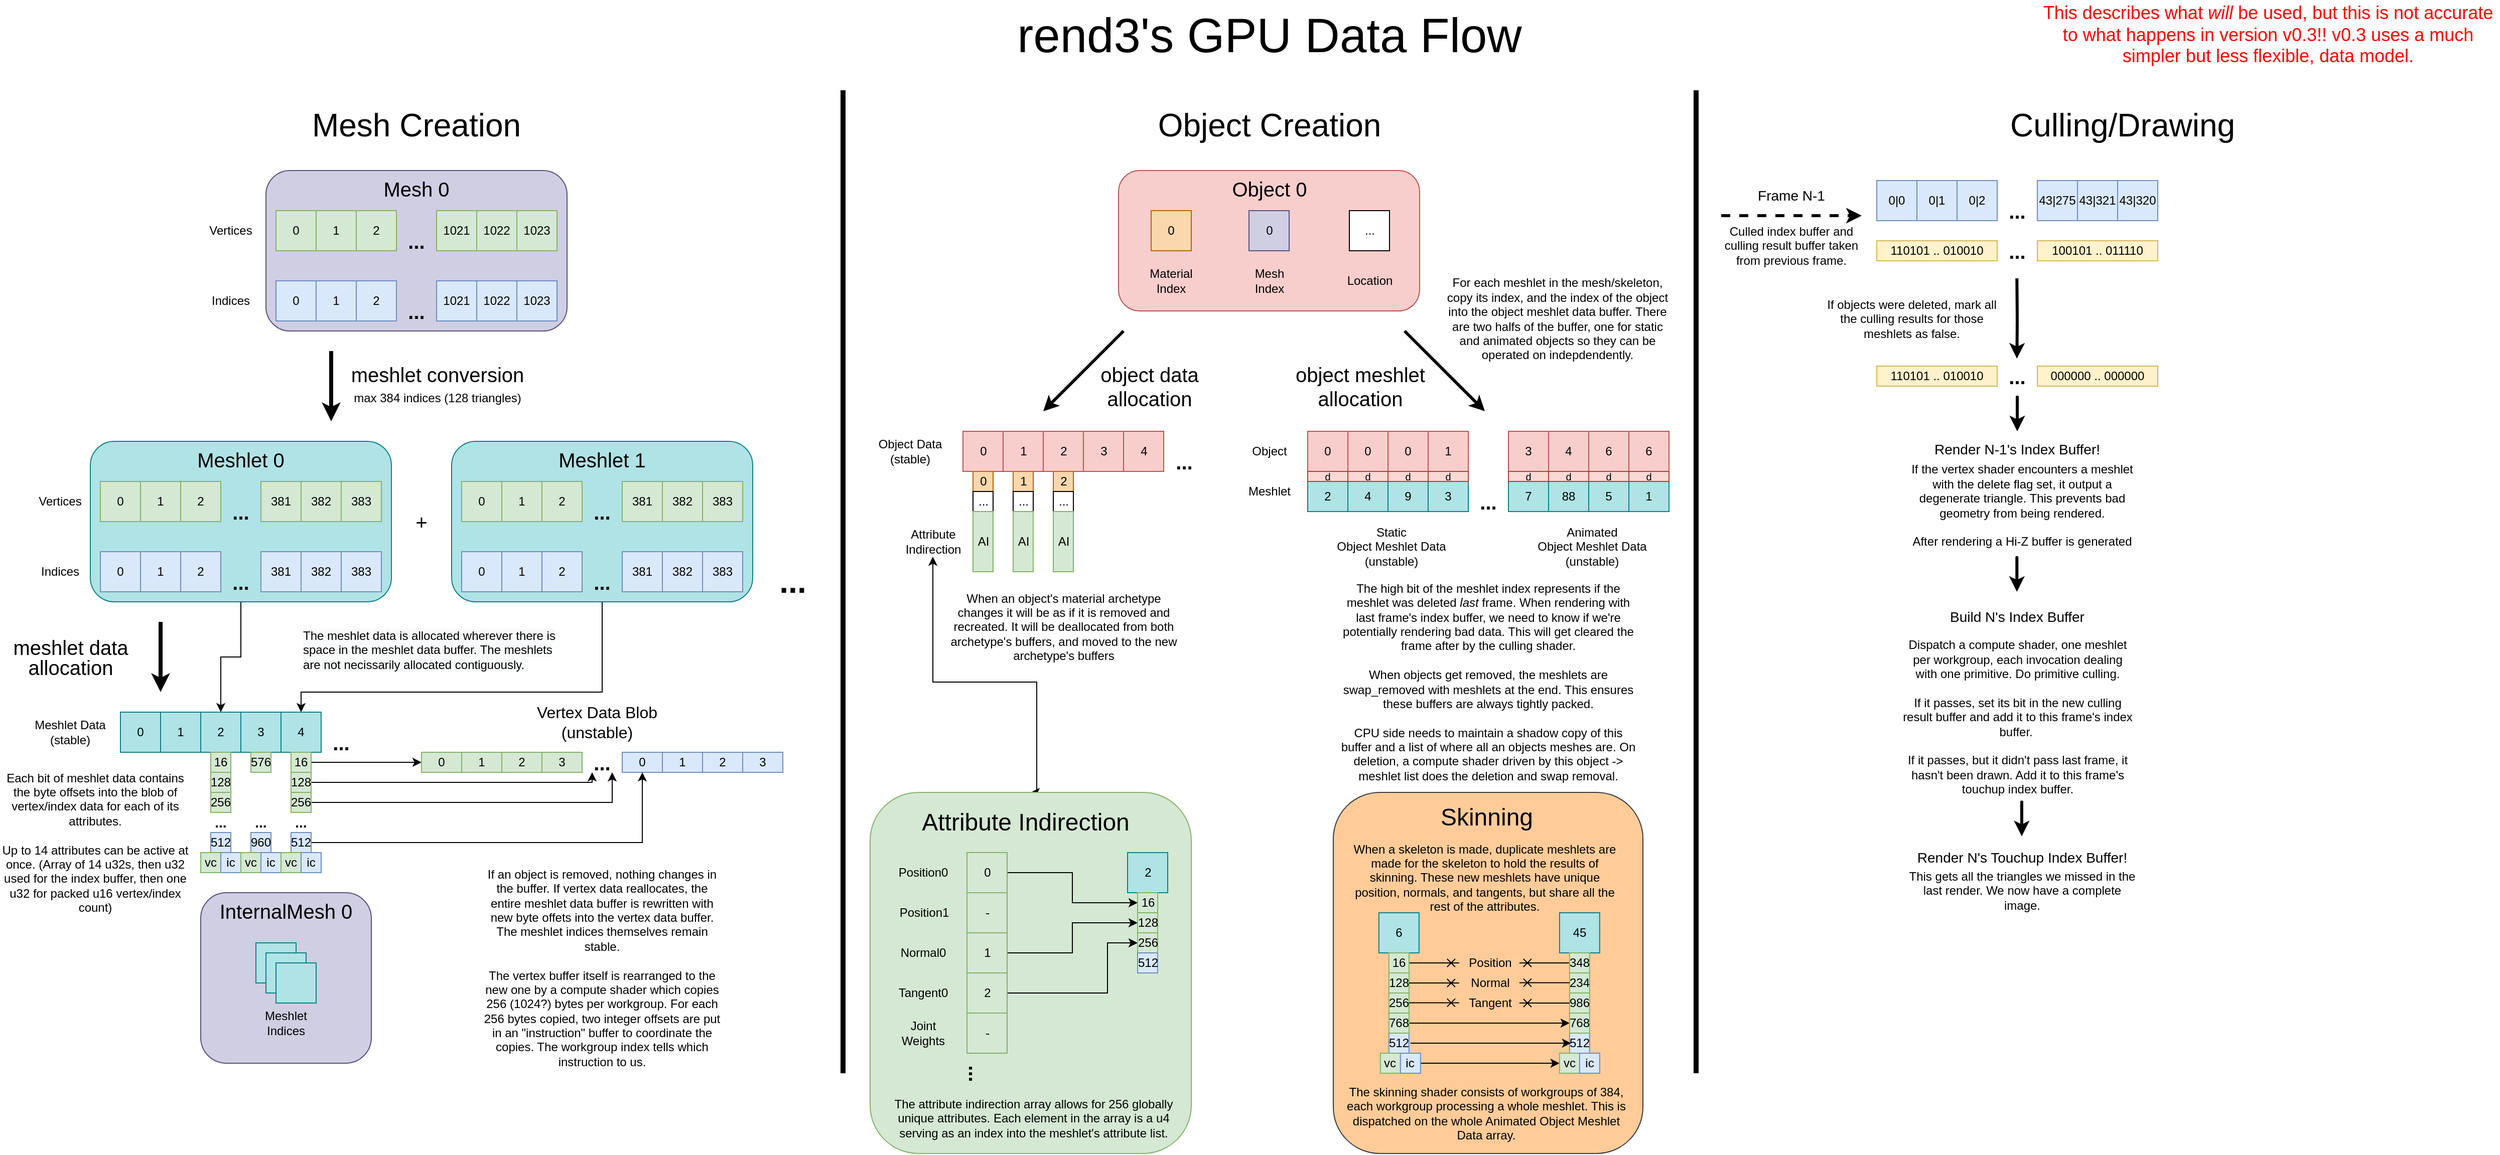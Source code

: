 <mxfile version="16.5.3" type="device"><diagram id="zIJJ4sDpJN5YXSEISdpg" name="Page-1"><mxGraphModel dx="1497" dy="846" grid="1" gridSize="10" guides="1" tooltips="1" connect="1" arrows="1" fold="1" page="1" pageScale="1" pageWidth="850" pageHeight="1100" math="0" shadow="0"><root><mxCell id="0"/><mxCell id="1" parent="0"/><mxCell id="4hAg-mKNcXvSG1Mt2u1s-31" style="edgeStyle=orthogonalEdgeStyle;rounded=0;orthogonalLoop=1;jettySize=auto;html=1;exitX=0.5;exitY=0;exitDx=0;exitDy=0;entryX=0.5;entryY=1;entryDx=0;entryDy=0;fontSize=24;startArrow=classic;startFill=1;strokeWidth=1;" parent="1" source="4hAg-mKNcXvSG1Mt2u1s-30" target="4hAg-mKNcXvSG1Mt2u1s-3" edge="1"><mxGeometry relative="1" as="geometry"><Array as="points"><mxPoint x="1043" y="700"/><mxPoint x="940" y="700"/></Array></mxGeometry></mxCell><mxCell id="4hAg-mKNcXvSG1Mt2u1s-30" value="" style="rounded=1;whiteSpace=wrap;html=1;fontSize=24;fillColor=#D5E8D4;strokeColor=#82b366;" parent="1" vertex="1"><mxGeometry x="877" y="810" width="320" height="360" as="geometry"/></mxCell><mxCell id="zj0wV2I7OcHfK5CwX4uQ-129" value="Mesh 0" style="rounded=1;whiteSpace=wrap;html=1;fontSize=20;verticalAlign=top;fillColor=#d0cee2;strokeColor=#56517e;" parent="1" vertex="1"><mxGeometry x="275" y="190" width="300" height="160" as="geometry"/></mxCell><mxCell id="zj0wV2I7OcHfK5CwX4uQ-144" style="edgeStyle=orthogonalEdgeStyle;rounded=0;orthogonalLoop=1;jettySize=auto;html=1;exitX=0.5;exitY=1;exitDx=0;exitDy=0;entryX=0.5;entryY=0;entryDx=0;entryDy=0;labelBackgroundColor=none;fontSize=12;fillColor=#000000;" parent="1" source="zj0wV2I7OcHfK5CwX4uQ-128" target="zj0wV2I7OcHfK5CwX4uQ-141" edge="1"><mxGeometry relative="1" as="geometry"><Array as="points"><mxPoint x="610" y="710"/><mxPoint x="310" y="710"/></Array></mxGeometry></mxCell><mxCell id="zj0wV2I7OcHfK5CwX4uQ-128" value="Meshlet 1" style="rounded=1;whiteSpace=wrap;html=1;fontSize=20;verticalAlign=top;fillColor=#b0e3e6;strokeColor=#0e8088;" parent="1" vertex="1"><mxGeometry x="460" y="460" width="300" height="160" as="geometry"/></mxCell><mxCell id="zj0wV2I7OcHfK5CwX4uQ-143" style="edgeStyle=orthogonalEdgeStyle;rounded=0;orthogonalLoop=1;jettySize=auto;html=1;exitX=0.5;exitY=1;exitDx=0;exitDy=0;entryX=0.5;entryY=0;entryDx=0;entryDy=0;labelBackgroundColor=none;fontSize=12;fillColor=#000000;" parent="1" source="zj0wV2I7OcHfK5CwX4uQ-126" target="zj0wV2I7OcHfK5CwX4uQ-132" edge="1"><mxGeometry relative="1" as="geometry"/></mxCell><mxCell id="zj0wV2I7OcHfK5CwX4uQ-126" value="Meshlet 0" style="rounded=1;whiteSpace=wrap;html=1;fontSize=20;verticalAlign=top;fillColor=#b0e3e6;strokeColor=#0e8088;" parent="1" vertex="1"><mxGeometry x="100" y="460" width="300" height="160" as="geometry"/></mxCell><mxCell id="zj0wV2I7OcHfK5CwX4uQ-5" value="Vertices" style="text;html=1;strokeColor=none;fillColor=none;align=center;verticalAlign=middle;whiteSpace=wrap;rounded=0;" parent="1" vertex="1"><mxGeometry x="210" y="240" width="60" height="20" as="geometry"/></mxCell><mxCell id="zj0wV2I7OcHfK5CwX4uQ-25" value="..." style="text;html=1;strokeColor=none;fillColor=none;align=center;verticalAlign=middle;whiteSpace=wrap;rounded=0;fontSize=20;fontStyle=1" parent="1" vertex="1"><mxGeometry x="405" y="250" width="40" height="20" as="geometry"/></mxCell><mxCell id="zj0wV2I7OcHfK5CwX4uQ-30" value="Indices" style="text;html=1;strokeColor=none;fillColor=none;align=center;verticalAlign=middle;whiteSpace=wrap;rounded=0;" parent="1" vertex="1"><mxGeometry x="210" y="310" width="60" height="20" as="geometry"/></mxCell><mxCell id="zj0wV2I7OcHfK5CwX4uQ-40" value="..." style="text;html=1;strokeColor=none;fillColor=none;align=center;verticalAlign=middle;whiteSpace=wrap;rounded=0;fontSize=20;fontStyle=1" parent="1" vertex="1"><mxGeometry x="405" y="320" width="40" height="20" as="geometry"/></mxCell><mxCell id="zj0wV2I7OcHfK5CwX4uQ-41" value="" style="endArrow=classic;html=1;fontSize=20;labelBackgroundColor=none;fillColor=#000000;strokeWidth=4;" parent="1" edge="1"><mxGeometry x="-0.25" y="101" width="50" height="50" relative="1" as="geometry"><mxPoint x="340" y="370" as="sourcePoint"/><mxPoint x="340" y="440" as="targetPoint"/><mxPoint as="offset"/></mxGeometry></mxCell><mxCell id="zj0wV2I7OcHfK5CwX4uQ-34" value="0" style="rounded=0;whiteSpace=wrap;html=1;fillColor=#dae8fc;strokeColor=#6c8ebf;container=0;" parent="1" vertex="1"><mxGeometry x="285" y="300" width="40" height="40" as="geometry"/></mxCell><mxCell id="zj0wV2I7OcHfK5CwX4uQ-35" value="1" style="rounded=0;whiteSpace=wrap;html=1;fillColor=#dae8fc;strokeColor=#6c8ebf;container=0;" parent="1" vertex="1"><mxGeometry x="325" y="300" width="40" height="40" as="geometry"/></mxCell><mxCell id="zj0wV2I7OcHfK5CwX4uQ-36" value="2" style="rounded=0;whiteSpace=wrap;html=1;fillColor=#dae8fc;strokeColor=#6c8ebf;container=0;" parent="1" vertex="1"><mxGeometry x="365" y="300" width="40" height="40" as="geometry"/></mxCell><mxCell id="zj0wV2I7OcHfK5CwX4uQ-37" value="1021" style="rounded=0;whiteSpace=wrap;html=1;fillColor=#dae8fc;strokeColor=#6c8ebf;container=0;" parent="1" vertex="1"><mxGeometry x="445" y="300" width="40" height="40" as="geometry"/></mxCell><mxCell id="zj0wV2I7OcHfK5CwX4uQ-38" value="1022" style="rounded=0;whiteSpace=wrap;html=1;fillColor=#dae8fc;strokeColor=#6c8ebf;container=0;" parent="1" vertex="1"><mxGeometry x="485" y="300" width="40" height="40" as="geometry"/></mxCell><mxCell id="zj0wV2I7OcHfK5CwX4uQ-39" value="1023" style="rounded=0;whiteSpace=wrap;html=1;fillColor=#dae8fc;strokeColor=#6c8ebf;container=0;" parent="1" vertex="1"><mxGeometry x="525" y="300" width="40" height="40" as="geometry"/></mxCell><mxCell id="zj0wV2I7OcHfK5CwX4uQ-4" value="0" style="rounded=0;whiteSpace=wrap;html=1;fillColor=#d5e8d4;strokeColor=#82b366;container=0;" parent="1" vertex="1"><mxGeometry x="285" y="230" width="40" height="40" as="geometry"/></mxCell><mxCell id="zj0wV2I7OcHfK5CwX4uQ-11" value="1" style="rounded=0;whiteSpace=wrap;html=1;fillColor=#d5e8d4;strokeColor=#82b366;container=0;" parent="1" vertex="1"><mxGeometry x="325" y="230" width="40" height="40" as="geometry"/></mxCell><mxCell id="zj0wV2I7OcHfK5CwX4uQ-16" value="1022" style="rounded=0;whiteSpace=wrap;html=1;fillColor=#d5e8d4;strokeColor=#82b366;container=0;" parent="1" vertex="1"><mxGeometry x="485" y="230" width="40" height="40" as="geometry"/></mxCell><mxCell id="zj0wV2I7OcHfK5CwX4uQ-19" value="1023" style="rounded=0;whiteSpace=wrap;html=1;fillColor=#d5e8d4;strokeColor=#82b366;container=0;" parent="1" vertex="1"><mxGeometry x="525" y="230" width="40" height="40" as="geometry"/></mxCell><mxCell id="zj0wV2I7OcHfK5CwX4uQ-81" value="Vertices" style="text;html=1;strokeColor=none;fillColor=none;align=center;verticalAlign=middle;whiteSpace=wrap;rounded=0;" parent="1" vertex="1"><mxGeometry x="40" y="510" width="60" height="20" as="geometry"/></mxCell><mxCell id="zj0wV2I7OcHfK5CwX4uQ-82" value="Indices" style="text;html=1;strokeColor=none;fillColor=none;align=center;verticalAlign=middle;whiteSpace=wrap;rounded=0;" parent="1" vertex="1"><mxGeometry x="40" y="580" width="60" height="20" as="geometry"/></mxCell><mxCell id="zj0wV2I7OcHfK5CwX4uQ-95" value="+" style="text;html=1;strokeColor=none;fillColor=none;align=center;verticalAlign=middle;whiteSpace=wrap;rounded=0;fontSize=20;" parent="1" vertex="1"><mxGeometry x="410" y="530" width="40" height="20" as="geometry"/></mxCell><mxCell id="zj0wV2I7OcHfK5CwX4uQ-96" value="2" style="rounded=0;whiteSpace=wrap;html=1;fillColor=#d5e8d4;strokeColor=#82b366;container=0;" parent="1" vertex="1"><mxGeometry x="365" y="230" width="40" height="40" as="geometry"/></mxCell><mxCell id="zj0wV2I7OcHfK5CwX4uQ-97" value="1021" style="rounded=0;whiteSpace=wrap;html=1;fillColor=#d5e8d4;strokeColor=#82b366;container=0;" parent="1" vertex="1"><mxGeometry x="445" y="230" width="40" height="40" as="geometry"/></mxCell><mxCell id="zj0wV2I7OcHfK5CwX4uQ-98" value="..." style="text;html=1;strokeColor=none;fillColor=none;align=center;verticalAlign=middle;whiteSpace=wrap;rounded=0;fontSize=20;fontStyle=1" parent="1" vertex="1"><mxGeometry x="230" y="520" width="40" height="20" as="geometry"/></mxCell><mxCell id="zj0wV2I7OcHfK5CwX4uQ-99" value="..." style="text;html=1;strokeColor=none;fillColor=none;align=center;verticalAlign=middle;whiteSpace=wrap;rounded=0;fontSize=20;fontStyle=1" parent="1" vertex="1"><mxGeometry x="230" y="590" width="40" height="20" as="geometry"/></mxCell><mxCell id="zj0wV2I7OcHfK5CwX4uQ-100" value="0" style="rounded=0;whiteSpace=wrap;html=1;fillColor=#dae8fc;strokeColor=#6c8ebf;container=0;" parent="1" vertex="1"><mxGeometry x="110" y="570" width="40" height="40" as="geometry"/></mxCell><mxCell id="zj0wV2I7OcHfK5CwX4uQ-101" value="1" style="rounded=0;whiteSpace=wrap;html=1;fillColor=#dae8fc;strokeColor=#6c8ebf;container=0;" parent="1" vertex="1"><mxGeometry x="150" y="570" width="40" height="40" as="geometry"/></mxCell><mxCell id="zj0wV2I7OcHfK5CwX4uQ-102" value="2" style="rounded=0;whiteSpace=wrap;html=1;fillColor=#dae8fc;strokeColor=#6c8ebf;container=0;" parent="1" vertex="1"><mxGeometry x="190" y="570" width="40" height="40" as="geometry"/></mxCell><mxCell id="zj0wV2I7OcHfK5CwX4uQ-103" value="382" style="rounded=0;whiteSpace=wrap;html=1;fillColor=#dae8fc;strokeColor=#6c8ebf;container=0;" parent="1" vertex="1"><mxGeometry x="310" y="570" width="40" height="40" as="geometry"/></mxCell><mxCell id="zj0wV2I7OcHfK5CwX4uQ-104" value="383" style="rounded=0;whiteSpace=wrap;html=1;fillColor=#dae8fc;strokeColor=#6c8ebf;container=0;" parent="1" vertex="1"><mxGeometry x="350" y="570" width="40" height="40" as="geometry"/></mxCell><mxCell id="zj0wV2I7OcHfK5CwX4uQ-106" value="0" style="rounded=0;whiteSpace=wrap;html=1;fillColor=#d5e8d4;strokeColor=#82b366;container=0;" parent="1" vertex="1"><mxGeometry x="110" y="500" width="40" height="40" as="geometry"/></mxCell><mxCell id="zj0wV2I7OcHfK5CwX4uQ-107" value="1" style="rounded=0;whiteSpace=wrap;html=1;fillColor=#d5e8d4;strokeColor=#82b366;container=0;" parent="1" vertex="1"><mxGeometry x="150" y="500" width="40" height="40" as="geometry"/></mxCell><mxCell id="zj0wV2I7OcHfK5CwX4uQ-108" value="383" style="rounded=0;whiteSpace=wrap;html=1;fillColor=#d5e8d4;strokeColor=#82b366;container=0;" parent="1" vertex="1"><mxGeometry x="350" y="500" width="40" height="40" as="geometry"/></mxCell><mxCell id="zj0wV2I7OcHfK5CwX4uQ-110" value="2" style="rounded=0;whiteSpace=wrap;html=1;fillColor=#d5e8d4;strokeColor=#82b366;container=0;" parent="1" vertex="1"><mxGeometry x="190" y="500" width="40" height="40" as="geometry"/></mxCell><mxCell id="zj0wV2I7OcHfK5CwX4uQ-111" value="382" style="rounded=0;whiteSpace=wrap;html=1;fillColor=#d5e8d4;strokeColor=#82b366;container=0;" parent="1" vertex="1"><mxGeometry x="310" y="500" width="40" height="40" as="geometry"/></mxCell><mxCell id="zj0wV2I7OcHfK5CwX4uQ-112" value="..." style="text;html=1;strokeColor=none;fillColor=none;align=center;verticalAlign=middle;whiteSpace=wrap;rounded=0;fontSize=20;fontStyle=1" parent="1" vertex="1"><mxGeometry x="590" y="520" width="40" height="20" as="geometry"/></mxCell><mxCell id="zj0wV2I7OcHfK5CwX4uQ-113" value="..." style="text;html=1;strokeColor=none;fillColor=none;align=center;verticalAlign=middle;whiteSpace=wrap;rounded=0;fontSize=20;fontStyle=1" parent="1" vertex="1"><mxGeometry x="590" y="590" width="40" height="20" as="geometry"/></mxCell><mxCell id="zj0wV2I7OcHfK5CwX4uQ-114" value="0" style="rounded=0;whiteSpace=wrap;html=1;fillColor=#dae8fc;strokeColor=#6c8ebf;container=0;" parent="1" vertex="1"><mxGeometry x="470" y="570" width="40" height="40" as="geometry"/></mxCell><mxCell id="zj0wV2I7OcHfK5CwX4uQ-115" value="1" style="rounded=0;whiteSpace=wrap;html=1;fillColor=#dae8fc;strokeColor=#6c8ebf;container=0;" parent="1" vertex="1"><mxGeometry x="510" y="570" width="40" height="40" as="geometry"/></mxCell><mxCell id="zj0wV2I7OcHfK5CwX4uQ-116" value="2" style="rounded=0;whiteSpace=wrap;html=1;fillColor=#dae8fc;strokeColor=#6c8ebf;container=0;" parent="1" vertex="1"><mxGeometry x="550" y="570" width="40" height="40" as="geometry"/></mxCell><mxCell id="zj0wV2I7OcHfK5CwX4uQ-120" value="0" style="rounded=0;whiteSpace=wrap;html=1;fillColor=#d5e8d4;strokeColor=#82b366;container=0;" parent="1" vertex="1"><mxGeometry x="470" y="500" width="40" height="40" as="geometry"/></mxCell><mxCell id="zj0wV2I7OcHfK5CwX4uQ-121" value="1" style="rounded=0;whiteSpace=wrap;html=1;fillColor=#d5e8d4;strokeColor=#82b366;container=0;" parent="1" vertex="1"><mxGeometry x="510" y="500" width="40" height="40" as="geometry"/></mxCell><mxCell id="zj0wV2I7OcHfK5CwX4uQ-124" value="2" style="rounded=0;whiteSpace=wrap;html=1;fillColor=#d5e8d4;strokeColor=#82b366;container=0;" parent="1" vertex="1"><mxGeometry x="550" y="500" width="40" height="40" as="geometry"/></mxCell><mxCell id="zj0wV2I7OcHfK5CwX4uQ-130" value="0" style="rounded=0;whiteSpace=wrap;html=1;fillColor=#b0e3e6;strokeColor=#0e8088;container=0;" parent="1" vertex="1"><mxGeometry x="130" y="730" width="40" height="40" as="geometry"/></mxCell><mxCell id="zj0wV2I7OcHfK5CwX4uQ-131" value="1" style="rounded=0;whiteSpace=wrap;html=1;fillColor=#b0e3e6;strokeColor=#0e8088;container=0;" parent="1" vertex="1"><mxGeometry x="170" y="730" width="40" height="40" as="geometry"/></mxCell><mxCell id="zj0wV2I7OcHfK5CwX4uQ-132" value="2" style="rounded=0;whiteSpace=wrap;html=1;fillColor=#b0e3e6;strokeColor=#0e8088;container=0;" parent="1" vertex="1"><mxGeometry x="210" y="730" width="40" height="40" as="geometry"/></mxCell><mxCell id="zj0wV2I7OcHfK5CwX4uQ-133" value="Meshlet Data&lt;br&gt;(stable)" style="text;html=1;strokeColor=none;fillColor=none;align=center;verticalAlign=middle;whiteSpace=wrap;rounded=0;" parent="1" vertex="1"><mxGeometry x="40" y="735" width="80" height="30" as="geometry"/></mxCell><mxCell id="zj0wV2I7OcHfK5CwX4uQ-134" value="" style="endArrow=classic;html=1;fontSize=20;labelBackgroundColor=none;fillColor=#000000;strokeWidth=4;" parent="1" edge="1"><mxGeometry x="-0.143" y="130" width="50" height="50" relative="1" as="geometry"><mxPoint x="170" y="640" as="sourcePoint"/><mxPoint x="170" y="710" as="targetPoint"/><mxPoint as="offset"/></mxGeometry></mxCell><mxCell id="zj0wV2I7OcHfK5CwX4uQ-135" value="&lt;p style=&quot;line-height: 100%&quot;&gt;&lt;span&gt;meshlet conversion&lt;/span&gt;&lt;br&gt;&lt;font style=&quot;font-size: 12px&quot;&gt;max 384 indices (128 triangles)&lt;/font&gt;&lt;/p&gt;" style="text;html=1;strokeColor=none;fillColor=none;align=center;verticalAlign=middle;whiteSpace=wrap;rounded=0;fontSize=20;" parent="1" vertex="1"><mxGeometry x="350.59" y="380" width="190" height="50" as="geometry"/></mxCell><mxCell id="zj0wV2I7OcHfK5CwX4uQ-136" value="&lt;p style=&quot;line-height: 100%&quot;&gt;&lt;span&gt;meshlet data allocation&lt;/span&gt;&lt;br&gt;&lt;/p&gt;" style="text;html=1;strokeColor=none;fillColor=none;align=center;verticalAlign=middle;whiteSpace=wrap;rounded=0;fontSize=20;" parent="1" vertex="1"><mxGeometry x="17.5" y="650" width="125" height="50" as="geometry"/></mxCell><mxCell id="zj0wV2I7OcHfK5CwX4uQ-137" value="&lt;span style=&quot;color: rgb(0, 0, 0); font-family: helvetica; font-size: 12px; font-style: normal; font-weight: 400; letter-spacing: normal; text-align: center; text-indent: 0px; text-transform: none; word-spacing: 0px; background-color: rgb(248, 249, 250); display: inline; float: none;&quot;&gt;The meshlet data is allocated wherever there is space in the meshlet data buffer. The meshlets are not necissarily allocated contiguously.&amp;nbsp;&lt;/span&gt;" style="text;whiteSpace=wrap;html=1;fontSize=12;" parent="1" vertex="1"><mxGeometry x="310" y="640" width="260" height="60" as="geometry"/></mxCell><mxCell id="zj0wV2I7OcHfK5CwX4uQ-140" value="3" style="rounded=0;whiteSpace=wrap;html=1;fillColor=#b0e3e6;strokeColor=#0e8088;container=0;" parent="1" vertex="1"><mxGeometry x="250" y="730" width="40" height="40" as="geometry"/></mxCell><mxCell id="zj0wV2I7OcHfK5CwX4uQ-141" value="4" style="rounded=0;whiteSpace=wrap;html=1;fillColor=#b0e3e6;strokeColor=#0e8088;container=0;" parent="1" vertex="1"><mxGeometry x="290" y="730" width="40" height="40" as="geometry"/></mxCell><mxCell id="zj0wV2I7OcHfK5CwX4uQ-142" value="..." style="text;html=1;strokeColor=none;fillColor=none;align=center;verticalAlign=middle;whiteSpace=wrap;rounded=0;fontSize=20;fontStyle=1" parent="1" vertex="1"><mxGeometry x="330" y="750" width="40" height="20" as="geometry"/></mxCell><mxCell id="zj0wV2I7OcHfK5CwX4uQ-146" value="Mesh Creation" style="text;html=1;strokeColor=none;fillColor=none;align=center;verticalAlign=middle;whiteSpace=wrap;rounded=0;fontSize=32;" parent="1" vertex="1"><mxGeometry x="230" y="120" width="390" height="50" as="geometry"/></mxCell><mxCell id="zj0wV2I7OcHfK5CwX4uQ-147" value="Object Creation" style="text;html=1;strokeColor=none;fillColor=none;align=center;verticalAlign=middle;whiteSpace=wrap;rounded=0;fontSize=32;" parent="1" vertex="1"><mxGeometry x="1079.5" y="120" width="390" height="50" as="geometry"/></mxCell><mxCell id="zj0wV2I7OcHfK5CwX4uQ-149" value="" style="endArrow=none;html=1;labelBackgroundColor=none;fontSize=32;fillColor=#000000;strokeWidth=5;rounded=0;" parent="1" edge="1"><mxGeometry width="50" height="50" relative="1" as="geometry"><mxPoint x="850" y="110" as="sourcePoint"/><mxPoint x="850" y="1090" as="targetPoint"/></mxGeometry></mxCell><mxCell id="zj0wV2I7OcHfK5CwX4uQ-150" value="Object 0" style="rounded=1;whiteSpace=wrap;html=1;fontSize=20;verticalAlign=top;fillColor=#f8cecc;strokeColor=#b85450;" parent="1" vertex="1"><mxGeometry x="1124.5" y="190" width="300" height="140" as="geometry"/></mxCell><mxCell id="zj0wV2I7OcHfK5CwX4uQ-151" value="0" style="rounded=0;whiteSpace=wrap;html=1;fillColor=#fad7ac;strokeColor=#b46504;container=0;" parent="1" vertex="1"><mxGeometry x="1157" y="230" width="40" height="40" as="geometry"/></mxCell><mxCell id="zj0wV2I7OcHfK5CwX4uQ-152" value="Material Index" style="text;html=1;strokeColor=none;fillColor=none;align=center;verticalAlign=middle;whiteSpace=wrap;rounded=0;fontSize=12;" parent="1" vertex="1"><mxGeometry x="1147" y="290" width="60" height="20" as="geometry"/></mxCell><mxCell id="zj0wV2I7OcHfK5CwX4uQ-153" value="0" style="rounded=0;whiteSpace=wrap;html=1;fillColor=#d0cee2;strokeColor=#56517e;container=0;" parent="1" vertex="1"><mxGeometry x="1254.5" y="230" width="40" height="40" as="geometry"/></mxCell><mxCell id="zj0wV2I7OcHfK5CwX4uQ-154" value="Mesh&lt;br&gt;Index" style="text;html=1;strokeColor=none;fillColor=none;align=center;verticalAlign=middle;whiteSpace=wrap;rounded=0;fontSize=12;" parent="1" vertex="1"><mxGeometry x="1244.5" y="290" width="60" height="20" as="geometry"/></mxCell><mxCell id="zj0wV2I7OcHfK5CwX4uQ-155" value="..." style="rounded=0;whiteSpace=wrap;html=1;container=0;" parent="1" vertex="1"><mxGeometry x="1354.5" y="230" width="40" height="40" as="geometry"/></mxCell><mxCell id="zj0wV2I7OcHfK5CwX4uQ-156" value="Location" style="text;html=1;fillColor=none;align=center;verticalAlign=middle;whiteSpace=wrap;rounded=0;fontSize=12;" parent="1" vertex="1"><mxGeometry x="1344.5" y="290" width="60" height="20" as="geometry"/></mxCell><mxCell id="zj0wV2I7OcHfK5CwX4uQ-188" style="edgeStyle=orthogonalEdgeStyle;rounded=0;orthogonalLoop=1;jettySize=auto;html=1;exitX=1;exitY=0.5;exitDx=0;exitDy=0;entryX=0;entryY=0.5;entryDx=0;entryDy=0;labelBackgroundColor=none;fontSize=12;strokeWidth=1;fillColor=#000000;" parent="1" source="zj0wV2I7OcHfK5CwX4uQ-162" target="zj0wV2I7OcHfK5CwX4uQ-168" edge="1"><mxGeometry relative="1" as="geometry"><Array as="points"><mxPoint x="310" y="775"/></Array></mxGeometry></mxCell><mxCell id="zj0wV2I7OcHfK5CwX4uQ-162" value="16" style="rounded=0;whiteSpace=wrap;html=1;fillColor=#d5e8d4;strokeColor=#82b366;container=0;" parent="1" vertex="1"><mxGeometry x="300" y="770" width="20" height="20" as="geometry"/></mxCell><mxCell id="zj0wV2I7OcHfK5CwX4uQ-189" style="edgeStyle=orthogonalEdgeStyle;rounded=0;orthogonalLoop=1;jettySize=auto;html=1;exitX=1;exitY=0.5;exitDx=0;exitDy=0;entryX=0.25;entryY=1;entryDx=0;entryDy=0;labelBackgroundColor=none;fontSize=12;strokeWidth=1;fillColor=#000000;" parent="1" source="zj0wV2I7OcHfK5CwX4uQ-163" target="zj0wV2I7OcHfK5CwX4uQ-187" edge="1"><mxGeometry relative="1" as="geometry"><Array as="points"><mxPoint x="600" y="800"/></Array></mxGeometry></mxCell><mxCell id="zj0wV2I7OcHfK5CwX4uQ-163" value="128" style="rounded=0;whiteSpace=wrap;html=1;fillColor=#d5e8d4;strokeColor=#82b366;container=0;" parent="1" vertex="1"><mxGeometry x="300" y="790" width="20" height="20" as="geometry"/></mxCell><mxCell id="zj0wV2I7OcHfK5CwX4uQ-190" style="edgeStyle=orthogonalEdgeStyle;rounded=0;orthogonalLoop=1;jettySize=auto;html=1;exitX=1;exitY=0.5;exitDx=0;exitDy=0;entryX=0.75;entryY=1;entryDx=0;entryDy=0;labelBackgroundColor=none;fontSize=12;strokeWidth=1;fillColor=#000000;" parent="1" source="zj0wV2I7OcHfK5CwX4uQ-164" target="zj0wV2I7OcHfK5CwX4uQ-187" edge="1"><mxGeometry relative="1" as="geometry"/></mxCell><mxCell id="zj0wV2I7OcHfK5CwX4uQ-164" value="256" style="rounded=0;whiteSpace=wrap;html=1;fillColor=#d5e8d4;strokeColor=#82b366;container=0;" parent="1" vertex="1"><mxGeometry x="300" y="810" width="20" height="20" as="geometry"/></mxCell><mxCell id="zj0wV2I7OcHfK5CwX4uQ-165" value="16" style="rounded=0;whiteSpace=wrap;html=1;fillColor=#d5e8d4;strokeColor=#82b366;container=0;" parent="1" vertex="1"><mxGeometry x="220" y="770" width="20" height="20" as="geometry"/></mxCell><mxCell id="zj0wV2I7OcHfK5CwX4uQ-166" value="128" style="rounded=0;whiteSpace=wrap;html=1;fillColor=#d5e8d4;strokeColor=#82b366;container=0;" parent="1" vertex="1"><mxGeometry x="220" y="790" width="20" height="20" as="geometry"/></mxCell><mxCell id="zj0wV2I7OcHfK5CwX4uQ-167" value="256" style="rounded=0;whiteSpace=wrap;html=1;fillColor=#d5e8d4;strokeColor=#82b366;container=0;" parent="1" vertex="1"><mxGeometry x="220" y="810" width="20" height="20" as="geometry"/></mxCell><mxCell id="zj0wV2I7OcHfK5CwX4uQ-168" value="0" style="rounded=0;whiteSpace=wrap;html=1;fillColor=#d5e8d4;strokeColor=#82b366;container=0;" parent="1" vertex="1"><mxGeometry x="430" y="770" width="40" height="20" as="geometry"/></mxCell><mxCell id="zj0wV2I7OcHfK5CwX4uQ-170" value="1" style="rounded=0;whiteSpace=wrap;html=1;fillColor=#d5e8d4;strokeColor=#82b366;container=0;" parent="1" vertex="1"><mxGeometry x="470" y="770" width="40" height="20" as="geometry"/></mxCell><mxCell id="zj0wV2I7OcHfK5CwX4uQ-171" value="2" style="rounded=0;whiteSpace=wrap;html=1;fillColor=#d5e8d4;strokeColor=#82b366;container=0;" parent="1" vertex="1"><mxGeometry x="510" y="770" width="40" height="20" as="geometry"/></mxCell><mxCell id="zj0wV2I7OcHfK5CwX4uQ-172" value="3" style="rounded=0;whiteSpace=wrap;html=1;fillColor=#d5e8d4;strokeColor=#82b366;container=0;" parent="1" vertex="1"><mxGeometry x="550" y="770" width="40" height="20" as="geometry"/></mxCell><mxCell id="zj0wV2I7OcHfK5CwX4uQ-181" value="0" style="rounded=0;whiteSpace=wrap;html=1;fillColor=#dae8fc;strokeColor=#6c8ebf;container=0;" parent="1" vertex="1"><mxGeometry x="630" y="770" width="40" height="20" as="geometry"/></mxCell><mxCell id="zj0wV2I7OcHfK5CwX4uQ-182" value="1" style="rounded=0;whiteSpace=wrap;html=1;fillColor=#dae8fc;strokeColor=#6c8ebf;container=0;" parent="1" vertex="1"><mxGeometry x="670" y="770" width="40" height="20" as="geometry"/></mxCell><mxCell id="zj0wV2I7OcHfK5CwX4uQ-183" value="2" style="rounded=0;whiteSpace=wrap;html=1;fillColor=#dae8fc;strokeColor=#6c8ebf;container=0;" parent="1" vertex="1"><mxGeometry x="710" y="770" width="40" height="20" as="geometry"/></mxCell><mxCell id="zj0wV2I7OcHfK5CwX4uQ-184" value="3" style="rounded=0;whiteSpace=wrap;html=1;fillColor=#dae8fc;strokeColor=#6c8ebf;container=0;" parent="1" vertex="1"><mxGeometry x="750" y="770" width="40" height="20" as="geometry"/></mxCell><mxCell id="zj0wV2I7OcHfK5CwX4uQ-185" value="512" style="rounded=0;whiteSpace=wrap;html=1;fillColor=#dae8fc;strokeColor=#6c8ebf;container=0;" parent="1" vertex="1"><mxGeometry x="220" y="850" width="20" height="20" as="geometry"/></mxCell><mxCell id="zj0wV2I7OcHfK5CwX4uQ-191" style="edgeStyle=orthogonalEdgeStyle;rounded=0;orthogonalLoop=1;jettySize=auto;html=1;exitX=1;exitY=0.5;exitDx=0;exitDy=0;entryX=0.5;entryY=1;entryDx=0;entryDy=0;labelBackgroundColor=none;fontSize=12;strokeWidth=1;fillColor=#000000;" parent="1" source="zj0wV2I7OcHfK5CwX4uQ-186" target="zj0wV2I7OcHfK5CwX4uQ-181" edge="1"><mxGeometry relative="1" as="geometry"/></mxCell><mxCell id="zj0wV2I7OcHfK5CwX4uQ-186" value="512" style="rounded=0;whiteSpace=wrap;html=1;fillColor=#dae8fc;strokeColor=#6c8ebf;container=0;" parent="1" vertex="1"><mxGeometry x="300" y="850" width="20" height="20" as="geometry"/></mxCell><mxCell id="zj0wV2I7OcHfK5CwX4uQ-187" value="..." style="text;html=1;strokeColor=none;fillColor=none;align=center;verticalAlign=middle;whiteSpace=wrap;rounded=0;fontSize=20;fontStyle=1" parent="1" vertex="1"><mxGeometry x="590" y="770" width="40" height="20" as="geometry"/></mxCell><mxCell id="zj0wV2I7OcHfK5CwX4uQ-192" value="&lt;span style=&quot;font-size: 16px&quot;&gt;Vertex Data Blob&lt;br&gt;(unstable)&lt;br&gt;&lt;/span&gt;" style="text;html=1;strokeColor=none;fillColor=none;align=center;verticalAlign=middle;whiteSpace=wrap;rounded=0;fontSize=12;" parent="1" vertex="1"><mxGeometry x="540" y="720" width="130" height="40" as="geometry"/></mxCell><mxCell id="zj0wV2I7OcHfK5CwX4uQ-193" value="Each bit of meshlet data contains the byte offsets into the blob of vertex/index data for each of its attributes.&lt;br&gt;&lt;br&gt;Up to 14 attributes can be active at once. (Array of 14 u32s, then u32 used for the index buffer, then one u32 for packed u16 vertex/index count)" style="text;html=1;strokeColor=none;fillColor=none;align=center;verticalAlign=middle;whiteSpace=wrap;rounded=0;fontSize=12;" parent="1" vertex="1"><mxGeometry x="10" y="780" width="190" height="160" as="geometry"/></mxCell><mxCell id="zj0wV2I7OcHfK5CwX4uQ-194" value="576" style="rounded=0;whiteSpace=wrap;html=1;fillColor=#d5e8d4;strokeColor=#82b366;container=0;" parent="1" vertex="1"><mxGeometry x="260" y="770" width="20" height="20" as="geometry"/></mxCell><mxCell id="zj0wV2I7OcHfK5CwX4uQ-195" value="960" style="rounded=0;whiteSpace=wrap;html=1;fillColor=#dae8fc;strokeColor=#6c8ebf;container=0;" parent="1" vertex="1"><mxGeometry x="260" y="850" width="20" height="20" as="geometry"/></mxCell><mxCell id="zj0wV2I7OcHfK5CwX4uQ-197" value="" style="endArrow=classic;html=1;fontSize=20;labelBackgroundColor=none;fillColor=#000000;strokeWidth=3;" parent="1" edge="1"><mxGeometry x="-0.143" y="130" width="50" height="50" relative="1" as="geometry"><mxPoint x="1129.5" y="350" as="sourcePoint"/><mxPoint x="1049.5" y="430" as="targetPoint"/><mxPoint as="offset"/></mxGeometry></mxCell><mxCell id="zj0wV2I7OcHfK5CwX4uQ-198" value="" style="endArrow=classic;html=1;fontSize=20;labelBackgroundColor=none;fillColor=#000000;strokeWidth=3;" parent="1" edge="1"><mxGeometry x="-0.143" y="130" width="50" height="50" relative="1" as="geometry"><mxPoint x="1409.5" y="350" as="sourcePoint"/><mxPoint x="1489.5" y="430" as="targetPoint"/><mxPoint as="offset"/></mxGeometry></mxCell><mxCell id="zj0wV2I7OcHfK5CwX4uQ-199" value="&lt;font style=&quot;font-size: 20px&quot;&gt;object data&lt;br&gt;allocation&lt;br&gt;&lt;/font&gt;" style="text;html=1;align=center;verticalAlign=middle;resizable=0;points=[];autosize=1;strokeColor=none;fontSize=20;" parent="1" vertex="1"><mxGeometry x="1099.5" y="380" width="110" height="50" as="geometry"/></mxCell><mxCell id="zj0wV2I7OcHfK5CwX4uQ-200" value="0" style="rounded=0;whiteSpace=wrap;html=1;fillColor=#f8cecc;strokeColor=#b85450;container=0;" parent="1" vertex="1"><mxGeometry x="969.5" y="450" width="40" height="40" as="geometry"/></mxCell><mxCell id="zj0wV2I7OcHfK5CwX4uQ-201" value="1" style="rounded=0;whiteSpace=wrap;html=1;fillColor=#f8cecc;strokeColor=#b85450;container=0;" parent="1" vertex="1"><mxGeometry x="1009.5" y="450" width="40" height="40" as="geometry"/></mxCell><mxCell id="zj0wV2I7OcHfK5CwX4uQ-202" value="2" style="rounded=0;whiteSpace=wrap;html=1;fillColor=#f8cecc;strokeColor=#b85450;container=0;" parent="1" vertex="1"><mxGeometry x="1049.5" y="450" width="40" height="40" as="geometry"/></mxCell><mxCell id="zj0wV2I7OcHfK5CwX4uQ-203" value="3" style="rounded=0;whiteSpace=wrap;html=1;fillColor=#f8cecc;strokeColor=#b85450;container=0;" parent="1" vertex="1"><mxGeometry x="1089.5" y="450" width="40" height="40" as="geometry"/></mxCell><mxCell id="zj0wV2I7OcHfK5CwX4uQ-204" value="4" style="rounded=0;whiteSpace=wrap;html=1;fillColor=#f8cecc;strokeColor=#b85450;container=0;" parent="1" vertex="1"><mxGeometry x="1129.5" y="450" width="40" height="40" as="geometry"/></mxCell><mxCell id="zj0wV2I7OcHfK5CwX4uQ-205" value="Object Data&lt;br&gt;(stable)" style="text;html=1;strokeColor=none;fillColor=none;align=center;verticalAlign=middle;whiteSpace=wrap;rounded=0;" parent="1" vertex="1"><mxGeometry x="877" y="455" width="80" height="30" as="geometry"/></mxCell><mxCell id="zj0wV2I7OcHfK5CwX4uQ-207" value="Animated&lt;br&gt;Object Meshlet Data&lt;br&gt;(unstable)" style="text;html=1;strokeColor=none;fillColor=none;align=center;verticalAlign=middle;whiteSpace=wrap;rounded=0;" parent="1" vertex="1"><mxGeometry x="1523" y="540" width="146.5" height="50" as="geometry"/></mxCell><mxCell id="zj0wV2I7OcHfK5CwX4uQ-208" value="0" style="rounded=0;whiteSpace=wrap;html=1;fillColor=#f8cecc;strokeColor=#b85450;container=0;" parent="1" vertex="1"><mxGeometry x="1313" y="450" width="40" height="40" as="geometry"/></mxCell><mxCell id="zj0wV2I7OcHfK5CwX4uQ-209" value="0" style="rounded=0;whiteSpace=wrap;html=1;fillColor=#f8cecc;strokeColor=#b85450;container=0;" parent="1" vertex="1"><mxGeometry x="1353" y="450" width="40" height="40" as="geometry"/></mxCell><mxCell id="zj0wV2I7OcHfK5CwX4uQ-213" value="2" style="rounded=0;whiteSpace=wrap;html=1;fillColor=#b0e3e6;strokeColor=#0e8088;container=0;" parent="1" vertex="1"><mxGeometry x="1313" y="500" width="40" height="30" as="geometry"/></mxCell><mxCell id="zj0wV2I7OcHfK5CwX4uQ-214" value="4" style="rounded=0;whiteSpace=wrap;html=1;fillColor=#b0e3e6;strokeColor=#0e8088;container=0;" parent="1" vertex="1"><mxGeometry x="1353" y="500" width="40" height="30" as="geometry"/></mxCell><mxCell id="zj0wV2I7OcHfK5CwX4uQ-218" value="&lt;font style=&quot;font-size: 20px&quot;&gt;object meshlet&lt;br&gt;allocation&lt;br&gt;&lt;/font&gt;" style="text;html=1;align=center;verticalAlign=middle;resizable=0;points=[];autosize=1;strokeColor=none;fontSize=20;" parent="1" vertex="1"><mxGeometry x="1294.5" y="380" width="140" height="50" as="geometry"/></mxCell><mxCell id="zj0wV2I7OcHfK5CwX4uQ-220" value="For each meshlet in the mesh/skeleton, copy its index, and the index of the object into the object meshlet data buffer. There are two halfs of the buffer, one for static and animated objects so they can be operated on indepdendently." style="text;html=1;strokeColor=none;fillColor=none;align=center;verticalAlign=middle;whiteSpace=wrap;rounded=0;fontSize=12;" parent="1" vertex="1"><mxGeometry x="1449.5" y="290" width="223.5" height="95" as="geometry"/></mxCell><mxCell id="zj0wV2I7OcHfK5CwX4uQ-221" value="Object" style="text;html=1;strokeColor=none;fillColor=none;align=center;verticalAlign=middle;whiteSpace=wrap;rounded=0;" parent="1" vertex="1"><mxGeometry x="1244.5" y="460" width="60" height="20" as="geometry"/></mxCell><mxCell id="zj0wV2I7OcHfK5CwX4uQ-222" value="Meshlet" style="text;html=1;strokeColor=none;fillColor=none;align=center;verticalAlign=middle;whiteSpace=wrap;rounded=0;" parent="1" vertex="1"><mxGeometry x="1244.5" y="500" width="60" height="20" as="geometry"/></mxCell><mxCell id="zj0wV2I7OcHfK5CwX4uQ-223" value="..." style="text;html=1;strokeColor=none;fillColor=none;align=center;verticalAlign=middle;whiteSpace=wrap;rounded=0;fontSize=20;fontStyle=1" parent="1" vertex="1"><mxGeometry x="1473" y="510" width="40" height="20" as="geometry"/></mxCell><mxCell id="zj0wV2I7OcHfK5CwX4uQ-224" value="..." style="text;html=1;strokeColor=none;fillColor=none;align=center;verticalAlign=middle;whiteSpace=wrap;rounded=0;fontSize=20;fontStyle=1" parent="1" vertex="1"><mxGeometry x="1169.5" y="470" width="40" height="20" as="geometry"/></mxCell><mxCell id="zj0wV2I7OcHfK5CwX4uQ-225" value="&lt;font style=&quot;font-size: 32px&quot;&gt;...&lt;/font&gt;" style="text;html=1;strokeColor=none;fillColor=none;align=center;verticalAlign=middle;whiteSpace=wrap;rounded=0;fontSize=20;fontStyle=1" parent="1" vertex="1"><mxGeometry x="780" y="590" width="40" height="20" as="geometry"/></mxCell><mxCell id="zj0wV2I7OcHfK5CwX4uQ-226" value="0" style="rounded=0;whiteSpace=wrap;html=1;fillColor=#f8cecc;strokeColor=#b85450;container=0;" parent="1" vertex="1"><mxGeometry x="1393" y="450" width="40" height="40" as="geometry"/></mxCell><mxCell id="zj0wV2I7OcHfK5CwX4uQ-227" value="1" style="rounded=0;whiteSpace=wrap;html=1;fillColor=#f8cecc;strokeColor=#b85450;container=0;" parent="1" vertex="1"><mxGeometry x="1433" y="450" width="40" height="40" as="geometry"/></mxCell><mxCell id="zj0wV2I7OcHfK5CwX4uQ-228" value="9" style="rounded=0;whiteSpace=wrap;html=1;fillColor=#b0e3e6;strokeColor=#0e8088;container=0;" parent="1" vertex="1"><mxGeometry x="1393" y="500" width="40" height="30" as="geometry"/></mxCell><mxCell id="zj0wV2I7OcHfK5CwX4uQ-229" value="3" style="rounded=0;whiteSpace=wrap;html=1;fillColor=#b0e3e6;strokeColor=#0e8088;container=0;" parent="1" vertex="1"><mxGeometry x="1433" y="500" width="40" height="30" as="geometry"/></mxCell><mxCell id="zj0wV2I7OcHfK5CwX4uQ-232" value="&lt;span&gt;If an object is removed, nothing changes in the buffer. If vertex data reallocates, the entire meshlet data buffer is rewritten with new byte offets into the vertex data buffer. The meshlet indices themselves remain stable.&lt;br&gt;&lt;br&gt;The vertex buffer itself is rearranged to the new one by a compute shader which copies 256 (1024?) bytes per workgroup. For each 256 bytes copied, two integer offsets are put in an &quot;instruction&quot; buffer to coordinate the copies. The workgroup index tells which instruction to us.&lt;br&gt;&lt;/span&gt;" style="text;html=1;strokeColor=none;fillColor=none;align=center;verticalAlign=middle;whiteSpace=wrap;rounded=0;fontSize=12;" parent="1" vertex="1"><mxGeometry x="490" y="880" width="240" height="210" as="geometry"/></mxCell><mxCell id="zj0wV2I7OcHfK5CwX4uQ-233" value="The high bit of the meshlet index represents if the meshlet was deleted &lt;i&gt;last &lt;/i&gt;frame. When rendering with last frame's index buffer, we need to know if we're potentially rendering bad data. This will get cleared the frame after by the culling shader.&lt;br&gt;&lt;br&gt;When objects get removed, the meshlets are swap_removed with meshlets at the end. This ensures these buffers are always tightly packed.&lt;br&gt;&lt;br&gt;CPU side needs to maintain a shadow copy of this buffer and a list of where all an objects meshes are. On deletion, a compute shader driven by this object -&amp;gt; meshlet list does the deletion and swap removal." style="text;html=1;strokeColor=none;fillColor=none;align=center;verticalAlign=middle;whiteSpace=wrap;rounded=0;fontSize=12;" parent="1" vertex="1"><mxGeometry x="1345.05" y="600" width="295.9" height="200" as="geometry"/></mxCell><mxCell id="zj0wV2I7OcHfK5CwX4uQ-236" value="0" style="rounded=0;whiteSpace=wrap;html=1;fillColor=#fad7ac;strokeColor=#b46504;container=0;" parent="1" vertex="1"><mxGeometry x="979.5" y="490" width="20" height="20" as="geometry"/></mxCell><mxCell id="zj0wV2I7OcHfK5CwX4uQ-237" value="..." style="rounded=0;whiteSpace=wrap;html=1;container=0;" parent="1" vertex="1"><mxGeometry x="979.5" y="510" width="20" height="20" as="geometry"/></mxCell><mxCell id="zj0wV2I7OcHfK5CwX4uQ-238" value="1" style="rounded=0;whiteSpace=wrap;html=1;fillColor=#fad7ac;strokeColor=#b46504;container=0;" parent="1" vertex="1"><mxGeometry x="1019.5" y="490" width="20" height="20" as="geometry"/></mxCell><mxCell id="zj0wV2I7OcHfK5CwX4uQ-239" value="..." style="rounded=0;whiteSpace=wrap;html=1;container=0;" parent="1" vertex="1"><mxGeometry x="1019.5" y="510" width="20" height="20" as="geometry"/></mxCell><mxCell id="zj0wV2I7OcHfK5CwX4uQ-240" value="2" style="rounded=0;whiteSpace=wrap;html=1;fillColor=#fad7ac;strokeColor=#b46504;container=0;" parent="1" vertex="1"><mxGeometry x="1059.5" y="490" width="20" height="20" as="geometry"/></mxCell><mxCell id="zj0wV2I7OcHfK5CwX4uQ-241" value="..." style="rounded=0;whiteSpace=wrap;html=1;container=0;" parent="1" vertex="1"><mxGeometry x="1059.5" y="510" width="20" height="20" as="geometry"/></mxCell><mxCell id="zj0wV2I7OcHfK5CwX4uQ-242" value="&lt;span&gt;When an object's material archetype changes it will be as if it is removed and recreated. It will be deallocated from both archetype's buffers, and moved to the new archetype's buffers&lt;/span&gt;" style="text;html=1;strokeColor=none;fillColor=none;align=center;verticalAlign=middle;whiteSpace=wrap;rounded=0;fontSize=12;" parent="1" vertex="1"><mxGeometry x="949.5" y="600" width="240" height="90" as="geometry"/></mxCell><mxCell id="zj0wV2I7OcHfK5CwX4uQ-243" value="Static&lt;br&gt;Object Meshlet Data&lt;br&gt;(unstable)" style="text;html=1;strokeColor=none;fillColor=none;align=center;verticalAlign=middle;whiteSpace=wrap;rounded=0;" parent="1" vertex="1"><mxGeometry x="1323" y="540" width="146.5" height="50" as="geometry"/></mxCell><mxCell id="zj0wV2I7OcHfK5CwX4uQ-244" value="3" style="rounded=0;whiteSpace=wrap;html=1;fillColor=#f8cecc;strokeColor=#b85450;container=0;" parent="1" vertex="1"><mxGeometry x="1513" y="450" width="40" height="40" as="geometry"/></mxCell><mxCell id="zj0wV2I7OcHfK5CwX4uQ-245" value="4" style="rounded=0;whiteSpace=wrap;html=1;fillColor=#f8cecc;strokeColor=#b85450;container=0;" parent="1" vertex="1"><mxGeometry x="1553" y="450" width="40" height="40" as="geometry"/></mxCell><mxCell id="zj0wV2I7OcHfK5CwX4uQ-246" value="7" style="rounded=0;whiteSpace=wrap;html=1;fillColor=#b0e3e6;strokeColor=#0e8088;container=0;" parent="1" vertex="1"><mxGeometry x="1513" y="500" width="40" height="30" as="geometry"/></mxCell><mxCell id="zj0wV2I7OcHfK5CwX4uQ-247" value="88" style="rounded=0;whiteSpace=wrap;html=1;fillColor=#b0e3e6;strokeColor=#0e8088;container=0;" parent="1" vertex="1"><mxGeometry x="1553" y="500" width="40" height="30" as="geometry"/></mxCell><mxCell id="zj0wV2I7OcHfK5CwX4uQ-251" value="6" style="rounded=0;whiteSpace=wrap;html=1;fillColor=#f8cecc;strokeColor=#b85450;container=0;" parent="1" vertex="1"><mxGeometry x="1593" y="450" width="40" height="40" as="geometry"/></mxCell><mxCell id="zj0wV2I7OcHfK5CwX4uQ-252" value="6" style="rounded=0;whiteSpace=wrap;html=1;fillColor=#f8cecc;strokeColor=#b85450;container=0;" parent="1" vertex="1"><mxGeometry x="1633" y="450" width="40" height="40" as="geometry"/></mxCell><mxCell id="zj0wV2I7OcHfK5CwX4uQ-253" value="5" style="rounded=0;whiteSpace=wrap;html=1;fillColor=#b0e3e6;strokeColor=#0e8088;container=0;" parent="1" vertex="1"><mxGeometry x="1593" y="500" width="40" height="30" as="geometry"/></mxCell><mxCell id="zj0wV2I7OcHfK5CwX4uQ-254" value="1" style="rounded=0;whiteSpace=wrap;html=1;fillColor=#b0e3e6;strokeColor=#0e8088;container=0;" parent="1" vertex="1"><mxGeometry x="1633" y="500" width="40" height="30" as="geometry"/></mxCell><mxCell id="zj0wV2I7OcHfK5CwX4uQ-256" value="&lt;font style=&quot;font-size: 24px;&quot;&gt;Attribute Indirection&lt;/font&gt;" style="text;html=1;strokeColor=none;fillColor=none;align=center;verticalAlign=middle;whiteSpace=wrap;rounded=0;fontSize=24;" parent="1" vertex="1"><mxGeometry x="891.5" y="815" width="280" height="50" as="geometry"/></mxCell><mxCell id="4hAg-mKNcXvSG1Mt2u1s-2" value="AI" style="rounded=0;whiteSpace=wrap;html=1;fillColor=#d5e8d4;strokeColor=#82b366;container=0;" parent="1" vertex="1"><mxGeometry x="979.5" y="530" width="20" height="60" as="geometry"/></mxCell><mxCell id="4hAg-mKNcXvSG1Mt2u1s-3" value="Attribute Indirection" style="text;html=1;strokeColor=none;fillColor=none;align=center;verticalAlign=middle;whiteSpace=wrap;rounded=0;" parent="1" vertex="1"><mxGeometry x="899.5" y="545" width="80" height="30" as="geometry"/></mxCell><mxCell id="4hAg-mKNcXvSG1Mt2u1s-5" value="AI" style="rounded=0;whiteSpace=wrap;html=1;fillColor=#d5e8d4;strokeColor=#82b366;container=0;" parent="1" vertex="1"><mxGeometry x="1019.5" y="530" width="20" height="60" as="geometry"/></mxCell><mxCell id="4hAg-mKNcXvSG1Mt2u1s-6" value="AI" style="rounded=0;whiteSpace=wrap;html=1;fillColor=#d5e8d4;strokeColor=#82b366;container=0;" parent="1" vertex="1"><mxGeometry x="1059.5" y="530" width="20" height="60" as="geometry"/></mxCell><mxCell id="4hAg-mKNcXvSG1Mt2u1s-25" style="edgeStyle=orthogonalEdgeStyle;rounded=0;orthogonalLoop=1;jettySize=auto;html=1;exitX=1;exitY=0.5;exitDx=0;exitDy=0;entryX=0;entryY=0.5;entryDx=0;entryDy=0;" parent="1" source="4hAg-mKNcXvSG1Mt2u1s-7" target="4hAg-mKNcXvSG1Mt2u1s-20" edge="1"><mxGeometry relative="1" as="geometry"/></mxCell><mxCell id="4hAg-mKNcXvSG1Mt2u1s-7" value="0" style="rounded=0;whiteSpace=wrap;html=1;fillColor=#d5e8d4;strokeColor=#82b366;container=0;" parent="1" vertex="1"><mxGeometry x="973.5" y="870" width="40" height="40" as="geometry"/></mxCell><mxCell id="4hAg-mKNcXvSG1Mt2u1s-8" value="Position0" style="text;html=1;strokeColor=none;fillColor=none;align=center;verticalAlign=middle;whiteSpace=wrap;rounded=0;" parent="1" vertex="1"><mxGeometry x="905" y="880" width="50" height="20" as="geometry"/></mxCell><mxCell id="4hAg-mKNcXvSG1Mt2u1s-9" value="-" style="rounded=0;whiteSpace=wrap;html=1;fillColor=#d5e8d4;strokeColor=#82b366;container=0;" parent="1" vertex="1"><mxGeometry x="973.5" y="910" width="40" height="40" as="geometry"/></mxCell><mxCell id="4hAg-mKNcXvSG1Mt2u1s-10" value="Position1" style="text;html=1;strokeColor=none;fillColor=none;align=center;verticalAlign=middle;whiteSpace=wrap;rounded=0;" parent="1" vertex="1"><mxGeometry x="905.75" y="920" width="50" height="20" as="geometry"/></mxCell><mxCell id="4hAg-mKNcXvSG1Mt2u1s-26" style="edgeStyle=orthogonalEdgeStyle;rounded=0;orthogonalLoop=1;jettySize=auto;html=1;exitX=1;exitY=0.5;exitDx=0;exitDy=0;entryX=0;entryY=0.5;entryDx=0;entryDy=0;" parent="1" source="4hAg-mKNcXvSG1Mt2u1s-11" target="4hAg-mKNcXvSG1Mt2u1s-21" edge="1"><mxGeometry relative="1" as="geometry"/></mxCell><mxCell id="4hAg-mKNcXvSG1Mt2u1s-11" value="1" style="rounded=0;whiteSpace=wrap;html=1;fillColor=#d5e8d4;strokeColor=#82b366;container=0;" parent="1" vertex="1"><mxGeometry x="973.5" y="950" width="40" height="40" as="geometry"/></mxCell><mxCell id="4hAg-mKNcXvSG1Mt2u1s-12" value="Normal0" style="text;html=1;strokeColor=none;fillColor=none;align=center;verticalAlign=middle;whiteSpace=wrap;rounded=0;" parent="1" vertex="1"><mxGeometry x="905" y="960" width="50" height="20" as="geometry"/></mxCell><mxCell id="4hAg-mKNcXvSG1Mt2u1s-27" style="edgeStyle=orthogonalEdgeStyle;rounded=0;orthogonalLoop=1;jettySize=auto;html=1;exitX=1;exitY=0.5;exitDx=0;exitDy=0;entryX=0;entryY=0.5;entryDx=0;entryDy=0;" parent="1" source="4hAg-mKNcXvSG1Mt2u1s-13" target="4hAg-mKNcXvSG1Mt2u1s-22" edge="1"><mxGeometry relative="1" as="geometry"><Array as="points"><mxPoint x="1113.5" y="1010"/><mxPoint x="1113.5" y="960"/></Array></mxGeometry></mxCell><mxCell id="4hAg-mKNcXvSG1Mt2u1s-13" value="2" style="rounded=0;whiteSpace=wrap;html=1;fillColor=#d5e8d4;strokeColor=#82b366;container=0;" parent="1" vertex="1"><mxGeometry x="973.5" y="990" width="40" height="40" as="geometry"/></mxCell><mxCell id="4hAg-mKNcXvSG1Mt2u1s-14" value="Tangent0" style="text;html=1;strokeColor=none;fillColor=none;align=center;verticalAlign=middle;whiteSpace=wrap;rounded=0;" parent="1" vertex="1"><mxGeometry x="905" y="1000" width="50" height="20" as="geometry"/></mxCell><mxCell id="4hAg-mKNcXvSG1Mt2u1s-15" value="-" style="rounded=0;whiteSpace=wrap;html=1;fillColor=#d5e8d4;strokeColor=#82b366;container=0;" parent="1" vertex="1"><mxGeometry x="973.5" y="1030" width="40" height="40" as="geometry"/></mxCell><mxCell id="4hAg-mKNcXvSG1Mt2u1s-16" value="Joint Weights" style="text;html=1;strokeColor=none;fillColor=none;align=center;verticalAlign=middle;whiteSpace=wrap;rounded=0;" parent="1" vertex="1"><mxGeometry x="905" y="1040" width="50" height="20" as="geometry"/></mxCell><mxCell id="4hAg-mKNcXvSG1Mt2u1s-17" value="..." style="text;html=1;strokeColor=none;fillColor=none;align=center;verticalAlign=middle;whiteSpace=wrap;rounded=0;fontSize=20;fontStyle=1;rotation=90;" parent="1" vertex="1"><mxGeometry x="963.5" y="1080" width="40" height="20" as="geometry"/></mxCell><mxCell id="4hAg-mKNcXvSG1Mt2u1s-19" value="2" style="rounded=0;whiteSpace=wrap;html=1;fillColor=#b0e3e6;strokeColor=#0e8088;container=0;" parent="1" vertex="1"><mxGeometry x="1133.5" y="870" width="40" height="40" as="geometry"/></mxCell><mxCell id="4hAg-mKNcXvSG1Mt2u1s-20" value="16" style="rounded=0;whiteSpace=wrap;html=1;fillColor=#d5e8d4;strokeColor=#82b366;container=0;" parent="1" vertex="1"><mxGeometry x="1143.5" y="910" width="20" height="20" as="geometry"/></mxCell><mxCell id="4hAg-mKNcXvSG1Mt2u1s-21" value="128" style="rounded=0;whiteSpace=wrap;html=1;fillColor=#d5e8d4;strokeColor=#82b366;container=0;" parent="1" vertex="1"><mxGeometry x="1143.5" y="930" width="20" height="20" as="geometry"/></mxCell><mxCell id="4hAg-mKNcXvSG1Mt2u1s-22" value="256" style="rounded=0;whiteSpace=wrap;html=1;fillColor=#d5e8d4;strokeColor=#82b366;container=0;" parent="1" vertex="1"><mxGeometry x="1143.5" y="950" width="20" height="20" as="geometry"/></mxCell><mxCell id="4hAg-mKNcXvSG1Mt2u1s-23" value="512" style="rounded=0;whiteSpace=wrap;html=1;fillColor=#dae8fc;strokeColor=#6c8ebf;container=0;" parent="1" vertex="1"><mxGeometry x="1143.5" y="970" width="20" height="20" as="geometry"/></mxCell><mxCell id="4hAg-mKNcXvSG1Mt2u1s-28" value="The attribute indirection array allows for 256 globally unique attributes. Each element in the array is a u4 serving as an index into the meshlet's attribute list." style="text;html=1;strokeColor=none;fillColor=none;align=center;verticalAlign=middle;whiteSpace=wrap;rounded=0;" parent="1" vertex="1"><mxGeometry x="891.5" y="1110" width="296" height="50" as="geometry"/></mxCell><mxCell id="4hAg-mKNcXvSG1Mt2u1s-33" value="" style="rounded=1;whiteSpace=wrap;html=1;fontSize=24;fillColor=#ffcc99;strokeColor=#36393d;" parent="1" vertex="1"><mxGeometry x="1338.5" y="810" width="308.5" height="360" as="geometry"/></mxCell><mxCell id="4hAg-mKNcXvSG1Mt2u1s-34" value="&lt;font style=&quot;font-size: 24px&quot;&gt;Skinning&lt;/font&gt;" style="text;html=1;strokeColor=none;fillColor=none;align=center;verticalAlign=middle;whiteSpace=wrap;rounded=0;fontSize=24;" parent="1" vertex="1"><mxGeometry x="1353.98" y="810" width="274.87" height="50" as="geometry"/></mxCell><mxCell id="4hAg-mKNcXvSG1Mt2u1s-35" value="When a skeleton is made, duplicate meshlets are made for the skeleton to hold the results of skinning. These new meshlets have unique position, normals, and tangents, but share all the rest of the attributes." style="text;html=1;strokeColor=none;fillColor=none;align=center;verticalAlign=middle;whiteSpace=wrap;rounded=0;fontSize=12;" parent="1" vertex="1"><mxGeometry x="1355.15" y="850" width="268.72" height="90" as="geometry"/></mxCell><mxCell id="4hAg-mKNcXvSG1Mt2u1s-36" value="6" style="rounded=0;whiteSpace=wrap;html=1;fillColor=#b0e3e6;strokeColor=#0e8088;container=0;" parent="1" vertex="1"><mxGeometry x="1383.92" y="930" width="40" height="40" as="geometry"/></mxCell><mxCell id="4hAg-mKNcXvSG1Mt2u1s-50" style="edgeStyle=orthogonalEdgeStyle;rounded=0;orthogonalLoop=1;jettySize=auto;html=1;exitX=1;exitY=0.5;exitDx=0;exitDy=0;fontSize=12;startArrow=none;startFill=0;strokeWidth=1;endArrow=cross;endFill=0;" parent="1" source="4hAg-mKNcXvSG1Mt2u1s-37" edge="1"><mxGeometry relative="1" as="geometry"><mxPoint x="1463.92" y="980" as="targetPoint"/></mxGeometry></mxCell><mxCell id="4hAg-mKNcXvSG1Mt2u1s-37" value="16" style="rounded=0;whiteSpace=wrap;html=1;fillColor=#d5e8d4;strokeColor=#82b366;container=0;" parent="1" vertex="1"><mxGeometry x="1393.92" y="970" width="20" height="20" as="geometry"/></mxCell><mxCell id="4hAg-mKNcXvSG1Mt2u1s-38" value="128" style="rounded=0;whiteSpace=wrap;html=1;fillColor=#d5e8d4;strokeColor=#82b366;container=0;" parent="1" vertex="1"><mxGeometry x="1393.92" y="990" width="20" height="20" as="geometry"/></mxCell><mxCell id="4hAg-mKNcXvSG1Mt2u1s-39" value="256" style="rounded=0;whiteSpace=wrap;html=1;fillColor=#d5e8d4;strokeColor=#82b366;container=0;" parent="1" vertex="1"><mxGeometry x="1393.92" y="1010" width="20" height="20" as="geometry"/></mxCell><mxCell id="4hAg-mKNcXvSG1Mt2u1s-40" value="512" style="rounded=0;whiteSpace=wrap;html=1;fillColor=#dae8fc;strokeColor=#6c8ebf;container=0;" parent="1" vertex="1"><mxGeometry x="1393.92" y="1050" width="20" height="20" as="geometry"/></mxCell><mxCell id="4hAg-mKNcXvSG1Mt2u1s-52" style="edgeStyle=orthogonalEdgeStyle;rounded=0;orthogonalLoop=1;jettySize=auto;html=1;exitX=1;exitY=0.5;exitDx=0;exitDy=0;entryX=0;entryY=0.5;entryDx=0;entryDy=0;fontSize=12;startArrow=none;startFill=0;strokeWidth=1;" parent="1" source="4hAg-mKNcXvSG1Mt2u1s-42" target="4hAg-mKNcXvSG1Mt2u1s-49" edge="1"><mxGeometry relative="1" as="geometry"/></mxCell><mxCell id="4hAg-mKNcXvSG1Mt2u1s-42" value="768" style="rounded=0;whiteSpace=wrap;html=1;fillColor=#d5e8d4;strokeColor=#82b366;container=0;" parent="1" vertex="1"><mxGeometry x="1393.92" y="1030" width="20" height="20" as="geometry"/></mxCell><mxCell id="4hAg-mKNcXvSG1Mt2u1s-44" value="45" style="rounded=0;whiteSpace=wrap;html=1;fillColor=#b0e3e6;strokeColor=#0e8088;container=0;" parent="1" vertex="1"><mxGeometry x="1563.92" y="930" width="40" height="40" as="geometry"/></mxCell><mxCell id="4hAg-mKNcXvSG1Mt2u1s-56" style="edgeStyle=orthogonalEdgeStyle;rounded=0;orthogonalLoop=1;jettySize=auto;html=1;exitX=0;exitY=0.5;exitDx=0;exitDy=0;fontSize=12;startArrow=none;startFill=0;endArrow=cross;endFill=0;strokeWidth=1;" parent="1" source="4hAg-mKNcXvSG1Mt2u1s-45" edge="1"><mxGeometry relative="1" as="geometry"><mxPoint x="1523.92" y="979.97" as="targetPoint"/></mxGeometry></mxCell><mxCell id="4hAg-mKNcXvSG1Mt2u1s-45" value="348" style="rounded=0;whiteSpace=wrap;html=1;fillColor=#d5e8d4;strokeColor=#82b366;container=0;" parent="1" vertex="1"><mxGeometry x="1573.92" y="970" width="20" height="20" as="geometry"/></mxCell><mxCell id="4hAg-mKNcXvSG1Mt2u1s-46" value="234" style="rounded=0;whiteSpace=wrap;html=1;fillColor=#d5e8d4;strokeColor=#82b366;container=0;" parent="1" vertex="1"><mxGeometry x="1573.92" y="990" width="20" height="20" as="geometry"/></mxCell><mxCell id="4hAg-mKNcXvSG1Mt2u1s-47" value="986" style="rounded=0;whiteSpace=wrap;html=1;fillColor=#d5e8d4;strokeColor=#82b366;container=0;" parent="1" vertex="1"><mxGeometry x="1573.92" y="1010" width="20" height="20" as="geometry"/></mxCell><mxCell id="4hAg-mKNcXvSG1Mt2u1s-48" value="512" style="rounded=0;whiteSpace=wrap;html=1;fillColor=#dae8fc;strokeColor=#6c8ebf;container=0;" parent="1" vertex="1"><mxGeometry x="1573.92" y="1050" width="20" height="20" as="geometry"/></mxCell><mxCell id="4hAg-mKNcXvSG1Mt2u1s-49" value="768" style="rounded=0;whiteSpace=wrap;html=1;fillColor=#d5e8d4;strokeColor=#82b366;container=0;" parent="1" vertex="1"><mxGeometry x="1573.92" y="1030" width="20" height="20" as="geometry"/></mxCell><mxCell id="4hAg-mKNcXvSG1Mt2u1s-53" style="edgeStyle=orthogonalEdgeStyle;rounded=0;orthogonalLoop=1;jettySize=auto;html=1;exitX=1;exitY=0.5;exitDx=0;exitDy=0;fontSize=12;startArrow=none;startFill=0;strokeWidth=1;endArrow=cross;endFill=0;" parent="1" edge="1"><mxGeometry relative="1" as="geometry"><mxPoint x="1413.92" y="1000" as="sourcePoint"/><mxPoint x="1463.92" y="1000" as="targetPoint"/></mxGeometry></mxCell><mxCell id="4hAg-mKNcXvSG1Mt2u1s-54" style="edgeStyle=orthogonalEdgeStyle;rounded=0;orthogonalLoop=1;jettySize=auto;html=1;exitX=1;exitY=0.5;exitDx=0;exitDy=0;fontSize=12;startArrow=none;startFill=0;strokeWidth=1;endArrow=cross;endFill=0;" parent="1" edge="1"><mxGeometry relative="1" as="geometry"><mxPoint x="1413.92" y="1019.7" as="sourcePoint"/><mxPoint x="1463.92" y="1019.7" as="targetPoint"/></mxGeometry></mxCell><mxCell id="4hAg-mKNcXvSG1Mt2u1s-57" style="edgeStyle=orthogonalEdgeStyle;rounded=0;orthogonalLoop=1;jettySize=auto;html=1;exitX=0;exitY=0.5;exitDx=0;exitDy=0;fontSize=12;startArrow=none;startFill=0;endArrow=cross;endFill=0;strokeWidth=1;" parent="1" edge="1"><mxGeometry relative="1" as="geometry"><mxPoint x="1523.92" y="999.7" as="targetPoint"/><mxPoint x="1573.92" y="999.73" as="sourcePoint"/></mxGeometry></mxCell><mxCell id="4hAg-mKNcXvSG1Mt2u1s-58" style="edgeStyle=orthogonalEdgeStyle;rounded=0;orthogonalLoop=1;jettySize=auto;html=1;exitX=0;exitY=0.5;exitDx=0;exitDy=0;fontSize=12;startArrow=none;startFill=0;endArrow=cross;endFill=0;strokeWidth=1;" parent="1" edge="1"><mxGeometry relative="1" as="geometry"><mxPoint x="1523.92" y="1020.0" as="targetPoint"/><mxPoint x="1573.92" y="1020.03" as="sourcePoint"/></mxGeometry></mxCell><mxCell id="4hAg-mKNcXvSG1Mt2u1s-59" style="edgeStyle=orthogonalEdgeStyle;rounded=0;orthogonalLoop=1;jettySize=auto;html=1;exitX=1;exitY=0.5;exitDx=0;exitDy=0;entryX=0;entryY=0.5;entryDx=0;entryDy=0;fontSize=12;startArrow=none;startFill=0;strokeWidth=1;" parent="1" edge="1"><mxGeometry relative="1" as="geometry"><mxPoint x="1415.42" y="1060" as="sourcePoint"/><mxPoint x="1575.42" y="1060" as="targetPoint"/></mxGeometry></mxCell><mxCell id="4hAg-mKNcXvSG1Mt2u1s-60" value="The skinning shader consists of workgroups of 384, each workgroup processing a whole meshlet. This is dispatched on the whole Animated Object Meshlet Data array." style="text;html=1;strokeColor=none;fillColor=none;align=center;verticalAlign=middle;whiteSpace=wrap;rounded=0;" parent="1" vertex="1"><mxGeometry x="1343.41" y="1100" width="296" height="60" as="geometry"/></mxCell><mxCell id="4hAg-mKNcXvSG1Mt2u1s-69" value="381" style="rounded=0;whiteSpace=wrap;html=1;fillColor=#d5e8d4;strokeColor=#82b366;container=0;" parent="1" vertex="1"><mxGeometry x="270" y="500" width="40" height="40" as="geometry"/></mxCell><mxCell id="4hAg-mKNcXvSG1Mt2u1s-71" value="381" style="rounded=0;whiteSpace=wrap;html=1;fillColor=#dae8fc;strokeColor=#6c8ebf;container=0;" parent="1" vertex="1"><mxGeometry x="270" y="570" width="40" height="40" as="geometry"/></mxCell><mxCell id="4hAg-mKNcXvSG1Mt2u1s-72" value="382" style="rounded=0;whiteSpace=wrap;html=1;fillColor=#dae8fc;strokeColor=#6c8ebf;container=0;" parent="1" vertex="1"><mxGeometry x="670" y="570" width="40" height="40" as="geometry"/></mxCell><mxCell id="4hAg-mKNcXvSG1Mt2u1s-73" value="383" style="rounded=0;whiteSpace=wrap;html=1;fillColor=#dae8fc;strokeColor=#6c8ebf;container=0;" parent="1" vertex="1"><mxGeometry x="710" y="570" width="40" height="40" as="geometry"/></mxCell><mxCell id="4hAg-mKNcXvSG1Mt2u1s-74" value="383" style="rounded=0;whiteSpace=wrap;html=1;fillColor=#d5e8d4;strokeColor=#82b366;container=0;" parent="1" vertex="1"><mxGeometry x="710" y="500" width="40" height="40" as="geometry"/></mxCell><mxCell id="4hAg-mKNcXvSG1Mt2u1s-75" value="382" style="rounded=0;whiteSpace=wrap;html=1;fillColor=#d5e8d4;strokeColor=#82b366;container=0;" parent="1" vertex="1"><mxGeometry x="670" y="500" width="40" height="40" as="geometry"/></mxCell><mxCell id="4hAg-mKNcXvSG1Mt2u1s-76" value="381" style="rounded=0;whiteSpace=wrap;html=1;fillColor=#d5e8d4;strokeColor=#82b366;container=0;" parent="1" vertex="1"><mxGeometry x="630" y="500" width="40" height="40" as="geometry"/></mxCell><mxCell id="4hAg-mKNcXvSG1Mt2u1s-77" value="381" style="rounded=0;whiteSpace=wrap;html=1;fillColor=#dae8fc;strokeColor=#6c8ebf;container=0;" parent="1" vertex="1"><mxGeometry x="630" y="570" width="40" height="40" as="geometry"/></mxCell><mxCell id="4hAg-mKNcXvSG1Mt2u1s-84" value="..." style="text;html=1;strokeColor=none;fillColor=none;align=center;verticalAlign=middle;whiteSpace=wrap;rounded=0;fontSize=14;fontStyle=1" parent="1" vertex="1"><mxGeometry x="290" y="830" width="40" height="20" as="geometry"/></mxCell><mxCell id="4hAg-mKNcXvSG1Mt2u1s-85" value="..." style="text;html=1;strokeColor=none;fillColor=none;align=center;verticalAlign=middle;whiteSpace=wrap;rounded=0;fontSize=14;fontStyle=1" parent="1" vertex="1"><mxGeometry x="250" y="830" width="40" height="20" as="geometry"/></mxCell><mxCell id="4hAg-mKNcXvSG1Mt2u1s-86" value="..." style="text;html=1;strokeColor=none;fillColor=none;align=center;verticalAlign=middle;whiteSpace=wrap;rounded=0;fontSize=14;fontStyle=1" parent="1" vertex="1"><mxGeometry x="210" y="830" width="40" height="20" as="geometry"/></mxCell><mxCell id="4hAg-mKNcXvSG1Mt2u1s-87" value="vc" style="rounded=0;whiteSpace=wrap;html=1;fillColor=#d5e8d4;strokeColor=#82b366;container=0;" parent="1" vertex="1"><mxGeometry x="210" y="870" width="20" height="20" as="geometry"/></mxCell><mxCell id="4hAg-mKNcXvSG1Mt2u1s-89" value="ic" style="rounded=0;whiteSpace=wrap;html=1;fillColor=#dae8fc;strokeColor=#6c8ebf;container=0;" parent="1" vertex="1"><mxGeometry x="230" y="870" width="20" height="20" as="geometry"/></mxCell><mxCell id="4hAg-mKNcXvSG1Mt2u1s-91" value="vc" style="rounded=0;whiteSpace=wrap;html=1;fillColor=#d5e8d4;strokeColor=#82b366;container=0;" parent="1" vertex="1"><mxGeometry x="250" y="870" width="20" height="20" as="geometry"/></mxCell><mxCell id="4hAg-mKNcXvSG1Mt2u1s-92" value="ic" style="rounded=0;whiteSpace=wrap;html=1;fillColor=#dae8fc;strokeColor=#6c8ebf;container=0;" parent="1" vertex="1"><mxGeometry x="270" y="870" width="20" height="20" as="geometry"/></mxCell><mxCell id="4hAg-mKNcXvSG1Mt2u1s-93" value="vc" style="rounded=0;whiteSpace=wrap;html=1;fillColor=#d5e8d4;strokeColor=#82b366;container=0;" parent="1" vertex="1"><mxGeometry x="290" y="870" width="20" height="20" as="geometry"/></mxCell><mxCell id="4hAg-mKNcXvSG1Mt2u1s-94" value="ic" style="rounded=0;whiteSpace=wrap;html=1;fillColor=#dae8fc;strokeColor=#6c8ebf;container=0;" parent="1" vertex="1"><mxGeometry x="310" y="870" width="20" height="20" as="geometry"/></mxCell><mxCell id="4hAg-mKNcXvSG1Mt2u1s-95" value="vc" style="rounded=0;whiteSpace=wrap;html=1;fillColor=#d5e8d4;strokeColor=#82b366;container=0;" parent="1" vertex="1"><mxGeometry x="1385.42" y="1070" width="20" height="20" as="geometry"/></mxCell><mxCell id="4hAg-mKNcXvSG1Mt2u1s-103" style="edgeStyle=orthogonalEdgeStyle;rounded=0;orthogonalLoop=1;jettySize=auto;html=1;exitX=1;exitY=0.5;exitDx=0;exitDy=0;entryX=0;entryY=0.5;entryDx=0;entryDy=0;fontSize=14;startArrow=none;startFill=0;endArrow=classic;endFill=1;strokeWidth=1;" parent="1" source="4hAg-mKNcXvSG1Mt2u1s-96" target="4hAg-mKNcXvSG1Mt2u1s-101" edge="1"><mxGeometry relative="1" as="geometry"/></mxCell><mxCell id="4hAg-mKNcXvSG1Mt2u1s-96" value="ic" style="rounded=0;whiteSpace=wrap;html=1;fillColor=#dae8fc;strokeColor=#6c8ebf;container=0;" parent="1" vertex="1"><mxGeometry x="1405.42" y="1070" width="20" height="20" as="geometry"/></mxCell><mxCell id="4hAg-mKNcXvSG1Mt2u1s-101" value="vc" style="rounded=0;whiteSpace=wrap;html=1;fillColor=#d5e8d4;strokeColor=#82b366;container=0;" parent="1" vertex="1"><mxGeometry x="1563.92" y="1070" width="20" height="20" as="geometry"/></mxCell><mxCell id="4hAg-mKNcXvSG1Mt2u1s-102" value="ic" style="rounded=0;whiteSpace=wrap;html=1;fillColor=#dae8fc;strokeColor=#6c8ebf;container=0;" parent="1" vertex="1"><mxGeometry x="1583.92" y="1070" width="20" height="20" as="geometry"/></mxCell><mxCell id="4hAg-mKNcXvSG1Mt2u1s-105" value="" style="group" parent="1" vertex="1" connectable="0"><mxGeometry x="210" y="910" width="170" height="170" as="geometry"/></mxCell><mxCell id="zj0wV2I7OcHfK5CwX4uQ-157" value="InternalMesh 0" style="rounded=1;whiteSpace=wrap;html=1;fontSize=20;verticalAlign=top;fillColor=#d0cee2;strokeColor=#56517e;" parent="4hAg-mKNcXvSG1Mt2u1s-105" vertex="1"><mxGeometry width="170" height="170" as="geometry"/></mxCell><mxCell id="zj0wV2I7OcHfK5CwX4uQ-158" value="" style="rounded=0;whiteSpace=wrap;html=1;fillColor=#b0e3e6;strokeColor=#0e8088;container=0;" parent="4hAg-mKNcXvSG1Mt2u1s-105" vertex="1"><mxGeometry x="55" y="50" width="40" height="40" as="geometry"/></mxCell><mxCell id="zj0wV2I7OcHfK5CwX4uQ-159" value="" style="rounded=0;whiteSpace=wrap;html=1;fillColor=#b0e3e6;strokeColor=#0e8088;container=0;" parent="4hAg-mKNcXvSG1Mt2u1s-105" vertex="1"><mxGeometry x="65" y="60" width="40" height="40" as="geometry"/></mxCell><mxCell id="zj0wV2I7OcHfK5CwX4uQ-160" value="" style="rounded=0;whiteSpace=wrap;html=1;fillColor=#b0e3e6;strokeColor=#0e8088;container=0;" parent="4hAg-mKNcXvSG1Mt2u1s-105" vertex="1"><mxGeometry x="75" y="70" width="40" height="40" as="geometry"/></mxCell><mxCell id="zj0wV2I7OcHfK5CwX4uQ-161" value="Meshlet Indices" style="text;html=1;strokeColor=none;fillColor=none;align=center;verticalAlign=middle;whiteSpace=wrap;rounded=0;fontSize=12;" parent="4hAg-mKNcXvSG1Mt2u1s-105" vertex="1"><mxGeometry x="55" y="120" width="60" height="20" as="geometry"/></mxCell><mxCell id="4hAg-mKNcXvSG1Mt2u1s-106" value="&lt;font style=&quot;font-size: 12px&quot;&gt;Position&lt;/font&gt;" style="text;html=1;strokeColor=none;fillColor=none;align=center;verticalAlign=middle;whiteSpace=wrap;rounded=0;fontSize=12;" parent="1" vertex="1"><mxGeometry x="1467" y="972.5" width="55.59" height="15" as="geometry"/></mxCell><mxCell id="4hAg-mKNcXvSG1Mt2u1s-107" value="&lt;font style=&quot;font-size: 12px&quot;&gt;Normal&lt;/font&gt;" style="text;html=1;strokeColor=none;fillColor=none;align=center;verticalAlign=middle;whiteSpace=wrap;rounded=0;fontSize=12;" parent="1" vertex="1"><mxGeometry x="1467" y="992.5" width="55.59" height="15" as="geometry"/></mxCell><mxCell id="4hAg-mKNcXvSG1Mt2u1s-108" value="&lt;font style=&quot;font-size: 12px&quot;&gt;Tangent&lt;/font&gt;" style="text;html=1;strokeColor=none;fillColor=none;align=center;verticalAlign=middle;whiteSpace=wrap;rounded=0;fontSize=12;" parent="1" vertex="1"><mxGeometry x="1467" y="1012.5" width="55.59" height="15" as="geometry"/></mxCell><mxCell id="Yyh7oHCJ6jnF-fvGX3YP-1" value="rend3's GPU Data Flow" style="text;html=1;strokeColor=none;fillColor=none;align=center;verticalAlign=middle;whiteSpace=wrap;rounded=0;fontSize=48;" parent="1" vertex="1"><mxGeometry x="750" y="20" width="1050" height="70" as="geometry"/></mxCell><mxCell id="Yyh7oHCJ6jnF-fvGX3YP-2" value="This describes what &lt;i style=&quot;font-size: 18px;&quot;&gt;will&lt;/i&gt;&amp;nbsp;be used, but this is not accurate to what happens in version v0.3!! v0.3 uses a much simpler but less flexible, data model." style="text;html=1;strokeColor=none;fillColor=none;align=center;verticalAlign=middle;whiteSpace=wrap;rounded=0;fontSize=18;fontColor=#FF0000;" parent="1" vertex="1"><mxGeometry x="2040" y="20" width="460" height="70" as="geometry"/></mxCell><mxCell id="d6-OzTJJCham6sZ6_bI0-1" value="" style="endArrow=none;html=1;labelBackgroundColor=none;fontSize=32;fillColor=#000000;strokeWidth=5;rounded=0;" edge="1" parent="1"><mxGeometry width="50" height="50" relative="1" as="geometry"><mxPoint x="1700" y="110" as="sourcePoint"/><mxPoint x="1700" y="1090" as="targetPoint"/></mxGeometry></mxCell><mxCell id="d6-OzTJJCham6sZ6_bI0-2" value="Culling/Drawing" style="text;html=1;strokeColor=none;fillColor=none;align=center;verticalAlign=middle;whiteSpace=wrap;rounded=0;fontSize=32;" vertex="1" parent="1"><mxGeometry x="1930" y="120" width="390" height="50" as="geometry"/></mxCell><mxCell id="d6-OzTJJCham6sZ6_bI0-15" value="0|0" style="rounded=0;whiteSpace=wrap;html=1;fillColor=#dae8fc;strokeColor=#6c8ebf;container=0;" vertex="1" parent="1"><mxGeometry x="1880" y="200" width="40" height="40" as="geometry"/></mxCell><mxCell id="d6-OzTJJCham6sZ6_bI0-16" value="0|1" style="rounded=0;whiteSpace=wrap;html=1;fillColor=#dae8fc;strokeColor=#6c8ebf;container=0;" vertex="1" parent="1"><mxGeometry x="1920" y="200" width="40" height="40" as="geometry"/></mxCell><mxCell id="d6-OzTJJCham6sZ6_bI0-17" value="0|2" style="rounded=0;whiteSpace=wrap;html=1;fillColor=#dae8fc;strokeColor=#6c8ebf;container=0;" vertex="1" parent="1"><mxGeometry x="1960" y="200" width="40" height="40" as="geometry"/></mxCell><mxCell id="d6-OzTJJCham6sZ6_bI0-18" value="43|275" style="rounded=0;whiteSpace=wrap;html=1;fillColor=#dae8fc;strokeColor=#6c8ebf;container=0;" vertex="1" parent="1"><mxGeometry x="2040" y="200" width="40" height="40" as="geometry"/></mxCell><mxCell id="d6-OzTJJCham6sZ6_bI0-19" value="43|321" style="rounded=0;whiteSpace=wrap;html=1;fillColor=#dae8fc;strokeColor=#6c8ebf;container=0;" vertex="1" parent="1"><mxGeometry x="2080" y="200" width="40" height="40" as="geometry"/></mxCell><mxCell id="d6-OzTJJCham6sZ6_bI0-20" value="43|320" style="rounded=0;whiteSpace=wrap;html=1;fillColor=#dae8fc;strokeColor=#6c8ebf;container=0;" vertex="1" parent="1"><mxGeometry x="2120" y="200" width="40" height="40" as="geometry"/></mxCell><mxCell id="d6-OzTJJCham6sZ6_bI0-21" value="..." style="text;html=1;strokeColor=none;fillColor=none;align=center;verticalAlign=middle;whiteSpace=wrap;rounded=0;fontSize=20;fontStyle=1" vertex="1" parent="1"><mxGeometry x="2000" y="220" width="40" height="20" as="geometry"/></mxCell><mxCell id="d6-OzTJJCham6sZ6_bI0-22" value="110101 .. 010010" style="rounded=0;whiteSpace=wrap;html=1;fillColor=#fff2cc;strokeColor=#d6b656;container=0;" vertex="1" parent="1"><mxGeometry x="1880" y="260" width="120" height="20" as="geometry"/></mxCell><mxCell id="d6-OzTJJCham6sZ6_bI0-23" value="..." style="text;html=1;strokeColor=none;fillColor=none;align=center;verticalAlign=middle;whiteSpace=wrap;rounded=0;fontSize=20;fontStyle=1" vertex="1" parent="1"><mxGeometry x="2000" y="260" width="40" height="20" as="geometry"/></mxCell><mxCell id="d6-OzTJJCham6sZ6_bI0-24" value="100101 .. 011110" style="rounded=0;whiteSpace=wrap;html=1;fillColor=#fff2cc;strokeColor=#d6b656;container=0;" vertex="1" parent="1"><mxGeometry x="2040" y="260" width="120" height="20" as="geometry"/></mxCell><mxCell id="d6-OzTJJCham6sZ6_bI0-25" value="" style="endArrow=classic;html=1;fontSize=20;labelBackgroundColor=none;fillColor=#000000;strokeWidth=3;dashed=1;" edge="1" parent="1"><mxGeometry x="-0.143" y="130" width="50" height="50" relative="1" as="geometry"><mxPoint x="1725" y="235" as="sourcePoint"/><mxPoint x="1865" y="235" as="targetPoint"/><mxPoint as="offset"/></mxGeometry></mxCell><mxCell id="d6-OzTJJCham6sZ6_bI0-26" value="Frame N-1" style="text;html=1;strokeColor=none;fillColor=none;align=center;verticalAlign=middle;whiteSpace=wrap;rounded=0;fontSize=14;" vertex="1" parent="1"><mxGeometry x="1755" y="200" width="80" height="30" as="geometry"/></mxCell><mxCell id="d6-OzTJJCham6sZ6_bI0-27" value="Culled index buffer and culling result buffer taken from previous frame." style="text;html=1;strokeColor=none;fillColor=none;align=center;verticalAlign=middle;whiteSpace=wrap;rounded=0;fontSize=12;" vertex="1" parent="1"><mxGeometry x="1720" y="230" width="150" height="70" as="geometry"/></mxCell><mxCell id="d6-OzTJJCham6sZ6_bI0-30" value="" style="endArrow=classic;html=1;fontSize=20;labelBackgroundColor=none;fillColor=#000000;strokeWidth=3;" edge="1" parent="1"><mxGeometry x="-0.143" y="130" width="50" height="50" relative="1" as="geometry"><mxPoint x="2019.64" y="297.5" as="sourcePoint"/><mxPoint x="2019.64" y="377.5" as="targetPoint"/><mxPoint as="offset"/><Array as="points"><mxPoint x="2020" y="340"/></Array></mxGeometry></mxCell><mxCell id="d6-OzTJJCham6sZ6_bI0-41" value="110101 .. 010010" style="rounded=0;whiteSpace=wrap;html=1;fillColor=#fff2cc;strokeColor=#d6b656;container=0;" vertex="1" parent="1"><mxGeometry x="1880" y="385" width="120" height="20" as="geometry"/></mxCell><mxCell id="d6-OzTJJCham6sZ6_bI0-42" value="..." style="text;html=1;strokeColor=none;fillColor=none;align=center;verticalAlign=middle;whiteSpace=wrap;rounded=0;fontSize=20;fontStyle=1" vertex="1" parent="1"><mxGeometry x="2000" y="385" width="40" height="20" as="geometry"/></mxCell><mxCell id="d6-OzTJJCham6sZ6_bI0-43" value="000000 .. 000000" style="rounded=0;whiteSpace=wrap;html=1;fillColor=#fff2cc;strokeColor=#d6b656;container=0;" vertex="1" parent="1"><mxGeometry x="2040" y="385" width="120" height="20" as="geometry"/></mxCell><mxCell id="d6-OzTJJCham6sZ6_bI0-44" value="If objects were deleted, mark all the culling results for those meshlets as false." style="text;html=1;strokeColor=none;fillColor=none;align=center;verticalAlign=middle;whiteSpace=wrap;rounded=0;fontSize=12;" vertex="1" parent="1"><mxGeometry x="1820" y="312.5" width="190" height="50" as="geometry"/></mxCell><mxCell id="d6-OzTJJCham6sZ6_bI0-45" value="d" style="rounded=0;whiteSpace=wrap;html=1;fillColor=#fad9d5;strokeColor=#ae4132;container=0;fontSize=10;" vertex="1" parent="1"><mxGeometry x="1313" y="490" width="40" height="10" as="geometry"/></mxCell><mxCell id="d6-OzTJJCham6sZ6_bI0-46" value="d" style="rounded=0;whiteSpace=wrap;html=1;fillColor=#fad9d5;strokeColor=#ae4132;container=0;fontSize=10;" vertex="1" parent="1"><mxGeometry x="1353" y="490" width="40" height="10" as="geometry"/></mxCell><mxCell id="d6-OzTJJCham6sZ6_bI0-47" value="d" style="rounded=0;whiteSpace=wrap;html=1;fillColor=#fad9d5;strokeColor=#ae4132;container=0;fontSize=10;" vertex="1" parent="1"><mxGeometry x="1393" y="490" width="40" height="10" as="geometry"/></mxCell><mxCell id="d6-OzTJJCham6sZ6_bI0-48" value="d" style="rounded=0;whiteSpace=wrap;html=1;fillColor=#fad9d5;strokeColor=#ae4132;container=0;fontSize=10;" vertex="1" parent="1"><mxGeometry x="1433" y="490" width="40" height="10" as="geometry"/></mxCell><mxCell id="d6-OzTJJCham6sZ6_bI0-49" value="d" style="rounded=0;whiteSpace=wrap;html=1;fillColor=#fad9d5;strokeColor=#ae4132;container=0;fontSize=10;" vertex="1" parent="1"><mxGeometry x="1513" y="490" width="40" height="10" as="geometry"/></mxCell><mxCell id="d6-OzTJJCham6sZ6_bI0-50" value="d" style="rounded=0;whiteSpace=wrap;html=1;fillColor=#fad9d5;strokeColor=#ae4132;container=0;fontSize=10;" vertex="1" parent="1"><mxGeometry x="1553" y="490" width="40" height="10" as="geometry"/></mxCell><mxCell id="d6-OzTJJCham6sZ6_bI0-52" value="d" style="rounded=0;whiteSpace=wrap;html=1;fillColor=#fad9d5;strokeColor=#ae4132;container=0;fontSize=10;" vertex="1" parent="1"><mxGeometry x="1593" y="490" width="40" height="10" as="geometry"/></mxCell><mxCell id="d6-OzTJJCham6sZ6_bI0-53" value="d" style="rounded=0;whiteSpace=wrap;html=1;fillColor=#fad9d5;strokeColor=#ae4132;container=0;fontSize=10;" vertex="1" parent="1"><mxGeometry x="1633" y="490" width="40" height="10" as="geometry"/></mxCell><mxCell id="d6-OzTJJCham6sZ6_bI0-56" value="Render N-1's Index Buffer!" style="text;html=1;strokeColor=none;fillColor=none;align=center;verticalAlign=middle;whiteSpace=wrap;rounded=0;fontSize=14;" vertex="1" parent="1"><mxGeometry x="1930" y="452.5" width="180" height="30" as="geometry"/></mxCell><mxCell id="d6-OzTJJCham6sZ6_bI0-57" value="If the vertex shader encounters a meshlet with the delete flag set, it output a degenerate triangle. This prevents bad geometry from being rendered.&lt;br&gt;&lt;br&gt;After rendering a Hi-Z buffer is generated" style="text;html=1;strokeColor=none;fillColor=none;align=center;verticalAlign=middle;whiteSpace=wrap;rounded=0;fontSize=12;" vertex="1" parent="1"><mxGeometry x="1910" y="477.5" width="230" height="92.5" as="geometry"/></mxCell><mxCell id="d6-OzTJJCham6sZ6_bI0-58" value="" style="endArrow=classic;html=1;fontSize=20;labelBackgroundColor=none;fillColor=#000000;strokeWidth=3;" edge="1" parent="1"><mxGeometry x="-0.143" y="130" width="50" height="50" relative="1" as="geometry"><mxPoint x="2020" y="422.5" as="sourcePoint"/><mxPoint x="2020" y="450" as="targetPoint"/><mxPoint as="offset"/><Array as="points"><mxPoint x="2020" y="412.5"/></Array></mxGeometry></mxCell><mxCell id="d6-OzTJJCham6sZ6_bI0-60" value="" style="endArrow=classic;html=1;fontSize=20;labelBackgroundColor=none;fillColor=#000000;strokeWidth=3;" edge="1" parent="1"><mxGeometry x="-0.143" y="130" width="50" height="50" relative="1" as="geometry"><mxPoint x="2019.64" y="582.5" as="sourcePoint"/><mxPoint x="2019.64" y="610" as="targetPoint"/><mxPoint as="offset"/><Array as="points"><mxPoint x="2019.64" y="572.5"/></Array></mxGeometry></mxCell><mxCell id="d6-OzTJJCham6sZ6_bI0-61" value="Build N's Index Buffer" style="text;html=1;strokeColor=none;fillColor=none;align=center;verticalAlign=middle;whiteSpace=wrap;rounded=0;fontSize=14;" vertex="1" parent="1"><mxGeometry x="1930" y="620" width="180" height="30" as="geometry"/></mxCell><mxCell id="d6-OzTJJCham6sZ6_bI0-62" value="Dispatch a compute shader, one meshlet per workgroup, each invocation dealing with one primitive. Do primitive culling. &lt;br&gt;&lt;br&gt;If it passes, set its bit in the new culling result buffer and add it to this frame's index buffer.&amp;nbsp;&lt;br&gt;&lt;br&gt;If it passes, but it didn't pass last frame, it hasn't been drawn. Add it to this frame's touchup index buffer." style="text;html=1;strokeColor=none;fillColor=none;align=center;verticalAlign=middle;whiteSpace=wrap;rounded=0;fontSize=12;" vertex="1" parent="1"><mxGeometry x="1902.5" y="650" width="235" height="170" as="geometry"/></mxCell><mxCell id="d6-OzTJJCham6sZ6_bI0-63" value="Render N's Touchup Index Buffer!" style="text;html=1;strokeColor=none;fillColor=none;align=center;verticalAlign=middle;whiteSpace=wrap;rounded=0;fontSize=14;" vertex="1" parent="1"><mxGeometry x="1890" y="860" width="270" height="30" as="geometry"/></mxCell><mxCell id="d6-OzTJJCham6sZ6_bI0-64" value="This gets all the triangles we missed in the last render. We now have a complete image." style="text;html=1;strokeColor=none;fillColor=none;align=center;verticalAlign=middle;whiteSpace=wrap;rounded=0;fontSize=12;" vertex="1" parent="1"><mxGeometry x="1910" y="885" width="230" height="45" as="geometry"/></mxCell><mxCell id="d6-OzTJJCham6sZ6_bI0-66" value="" style="endArrow=classic;html=1;fontSize=20;labelBackgroundColor=none;fillColor=#000000;strokeWidth=3;" edge="1" parent="1"><mxGeometry x="-0.143" y="130" width="50" height="50" relative="1" as="geometry"><mxPoint x="2024.47" y="826.25" as="sourcePoint"/><mxPoint x="2024.47" y="853.75" as="targetPoint"/><mxPoint as="offset"/><Array as="points"><mxPoint x="2024.47" y="816.25"/></Array></mxGeometry></mxCell></root></mxGraphModel></diagram></mxfile>